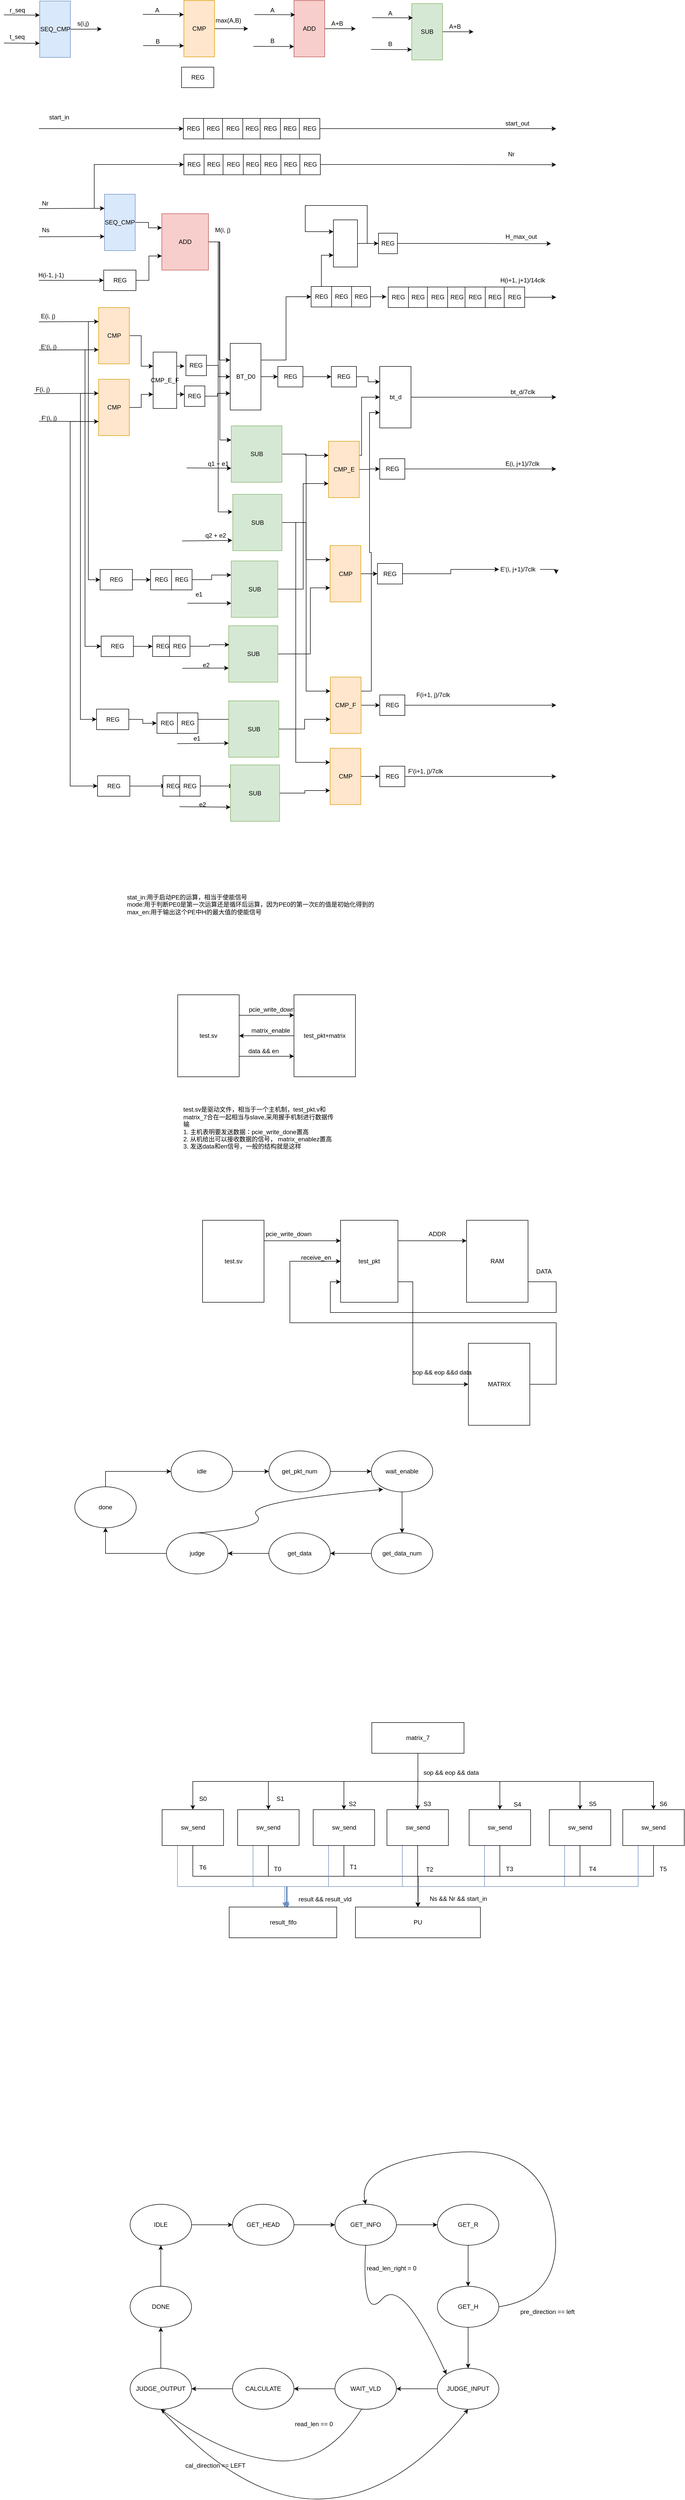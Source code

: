 <mxfile version="11.0.5" type="github"><diagram id="f6wt0uaQSl7KinPUnvBP" name="Page-1"><mxGraphModel dx="2272" dy="2948" grid="1" gridSize="10" guides="1" tooltips="1" connect="1" arrows="1" fold="1" page="1" pageScale="1" pageWidth="850" pageHeight="1100" math="0" shadow="0"><root><mxCell id="0"/><mxCell id="1" parent="0"/><mxCell id="13GFsV9IAtMiXshPnThF-38" style="edgeStyle=orthogonalEdgeStyle;rounded=0;orthogonalLoop=1;jettySize=auto;html=1;exitX=1;exitY=0.5;exitDx=0;exitDy=0;" parent="1" source="13GFsV9IAtMiXshPnThF-1" edge="1"><mxGeometry relative="1" as="geometry"><mxPoint x="-37.5" y="-1784.333" as="targetPoint"/></mxGeometry></mxCell><mxCell id="13GFsV9IAtMiXshPnThF-1" value="SEQ_CMP" style="rounded=0;whiteSpace=wrap;html=1;fillColor=#dae8fc;strokeColor=#6c8ebf;" parent="1" vertex="1"><mxGeometry x="-158.5" y="-1839" width="60" height="110" as="geometry"/></mxCell><mxCell id="13GFsV9IAtMiXshPnThF-22" style="edgeStyle=orthogonalEdgeStyle;rounded=0;orthogonalLoop=1;jettySize=auto;html=1;exitX=1;exitY=0.5;exitDx=0;exitDy=0;" parent="1" source="13GFsV9IAtMiXshPnThF-2" edge="1"><mxGeometry relative="1" as="geometry"><mxPoint x="248.5" y="-1785" as="targetPoint"/></mxGeometry></mxCell><mxCell id="13GFsV9IAtMiXshPnThF-2" value="CMP" style="rounded=0;whiteSpace=wrap;html=1;fillColor=#ffe6cc;strokeColor=#d79b00;" parent="1" vertex="1"><mxGeometry x="123" y="-1840" width="60" height="110" as="geometry"/></mxCell><mxCell id="13GFsV9IAtMiXshPnThF-29" style="edgeStyle=orthogonalEdgeStyle;rounded=0;orthogonalLoop=1;jettySize=auto;html=1;exitX=1;exitY=0.5;exitDx=0;exitDy=0;" parent="1" source="13GFsV9IAtMiXshPnThF-4" edge="1"><mxGeometry relative="1" as="geometry"><mxPoint x="458.5" y="-1785" as="targetPoint"/></mxGeometry></mxCell><mxCell id="13GFsV9IAtMiXshPnThF-4" value="ADD" style="rounded=0;whiteSpace=wrap;html=1;fillColor=#f8cecc;strokeColor=#b85450;" parent="1" vertex="1"><mxGeometry x="338" y="-1840" width="60" height="110" as="geometry"/></mxCell><mxCell id="13GFsV9IAtMiXshPnThF-8" value="t_seq" style="text;html=1;resizable=0;points=[];autosize=1;align=left;verticalAlign=top;spacingTop=-4;" parent="1" vertex="1"><mxGeometry x="-219" y="-1779" width="40" height="20" as="geometry"/></mxCell><mxCell id="13GFsV9IAtMiXshPnThF-10" value="" style="endArrow=classic;html=1;entryX=0;entryY=0.75;entryDx=0;entryDy=0;" parent="1" target="13GFsV9IAtMiXshPnThF-1" edge="1"><mxGeometry width="50" height="50" relative="1" as="geometry"><mxPoint x="-228.5" y="-1757" as="sourcePoint"/><mxPoint x="-248.5" y="-1759" as="targetPoint"/></mxGeometry></mxCell><mxCell id="13GFsV9IAtMiXshPnThF-11" value="" style="endArrow=classic;html=1;entryX=0;entryY=0.25;entryDx=0;entryDy=0;" parent="1" target="13GFsV9IAtMiXshPnThF-1" edge="1"><mxGeometry width="50" height="50" relative="1" as="geometry"><mxPoint x="-228.5" y="-1812" as="sourcePoint"/><mxPoint x="-248.5" y="-1859" as="targetPoint"/></mxGeometry></mxCell><mxCell id="13GFsV9IAtMiXshPnThF-12" value="r_seq" style="text;html=1;resizable=0;points=[];autosize=1;align=left;verticalAlign=top;spacingTop=-4;" parent="1" vertex="1"><mxGeometry x="-219" y="-1831" width="50" height="20" as="geometry"/></mxCell><mxCell id="13GFsV9IAtMiXshPnThF-15" value="s(i,j)" style="text;html=1;resizable=0;points=[];autosize=1;align=left;verticalAlign=top;spacingTop=-4;" parent="1" vertex="1"><mxGeometry x="-87.5" y="-1805" width="40" height="20" as="geometry"/></mxCell><mxCell id="13GFsV9IAtMiXshPnThF-16" value="" style="endArrow=classic;html=1;entryX=0;entryY=0.25;entryDx=0;entryDy=0;" parent="1" target="13GFsV9IAtMiXshPnThF-2" edge="1"><mxGeometry width="50" height="50" relative="1" as="geometry"><mxPoint x="43" y="-1813" as="sourcePoint"/><mxPoint x="63" y="-1840" as="targetPoint"/></mxGeometry></mxCell><mxCell id="13GFsV9IAtMiXshPnThF-17" value="A" style="text;html=1;resizable=0;points=[];autosize=1;align=left;verticalAlign=top;spacingTop=-4;" parent="1" vertex="1"><mxGeometry x="65" y="-1831" width="20" height="20" as="geometry"/></mxCell><mxCell id="13GFsV9IAtMiXshPnThF-19" value="" style="endArrow=classic;html=1;entryX=0;entryY=0.25;entryDx=0;entryDy=0;" parent="1" edge="1"><mxGeometry width="50" height="50" relative="1" as="geometry"><mxPoint x="43.5" y="-1752" as="sourcePoint"/><mxPoint x="123.167" y="-1751.667" as="targetPoint"/></mxGeometry></mxCell><mxCell id="13GFsV9IAtMiXshPnThF-20" value="B" style="text;html=1;resizable=0;points=[];autosize=1;align=left;verticalAlign=top;spacingTop=-4;" parent="1" vertex="1"><mxGeometry x="65.5" y="-1770" width="20" height="20" as="geometry"/></mxCell><mxCell id="13GFsV9IAtMiXshPnThF-23" value="max(A,B)" style="text;html=1;resizable=0;points=[];autosize=1;align=left;verticalAlign=top;spacingTop=-4;" parent="1" vertex="1"><mxGeometry x="183" y="-1811" width="70" height="20" as="geometry"/></mxCell><mxCell id="13GFsV9IAtMiXshPnThF-24" value="" style="endArrow=classic;html=1;entryX=0;entryY=0.25;entryDx=0;entryDy=0;" parent="1" edge="1"><mxGeometry width="50" height="50" relative="1" as="geometry"><mxPoint x="260.5" y="-1812.5" as="sourcePoint"/><mxPoint x="340.167" y="-1812.167" as="targetPoint"/></mxGeometry></mxCell><mxCell id="13GFsV9IAtMiXshPnThF-25" value="A" style="text;html=1;resizable=0;points=[];autosize=1;align=left;verticalAlign=top;spacingTop=-4;" parent="1" vertex="1"><mxGeometry x="290" y="-1831" width="20" height="20" as="geometry"/></mxCell><mxCell id="13GFsV9IAtMiXshPnThF-26" value="" style="endArrow=classic;html=1;entryX=0;entryY=0.25;entryDx=0;entryDy=0;" parent="1" edge="1"><mxGeometry width="50" height="50" relative="1" as="geometry"><mxPoint x="258.5" y="-1750.5" as="sourcePoint"/><mxPoint x="338.167" y="-1750.167" as="targetPoint"/></mxGeometry></mxCell><mxCell id="13GFsV9IAtMiXshPnThF-27" value="B" style="text;html=1;resizable=0;points=[];autosize=1;align=left;verticalAlign=top;spacingTop=-4;" parent="1" vertex="1"><mxGeometry x="290" y="-1771" width="20" height="20" as="geometry"/></mxCell><mxCell id="13GFsV9IAtMiXshPnThF-30" value="A+B" style="text;html=1;resizable=0;points=[];autosize=1;align=left;verticalAlign=top;spacingTop=-4;" parent="1" vertex="1"><mxGeometry x="408.5" y="-1805" width="40" height="20" as="geometry"/></mxCell><mxCell id="13GFsV9IAtMiXshPnThF-41" style="edgeStyle=orthogonalEdgeStyle;rounded=0;orthogonalLoop=1;jettySize=auto;html=1;exitX=1;exitY=0.5;exitDx=0;exitDy=0;" parent="1" source="13GFsV9IAtMiXshPnThF-42" edge="1"><mxGeometry relative="1" as="geometry"><mxPoint x="688.5" y="-1779" as="targetPoint"/></mxGeometry></mxCell><mxCell id="13GFsV9IAtMiXshPnThF-42" value="SUB" style="rounded=0;whiteSpace=wrap;html=1;fillColor=#d5e8d4;strokeColor=#82b366;" parent="1" vertex="1"><mxGeometry x="568" y="-1834" width="60" height="110" as="geometry"/></mxCell><mxCell id="13GFsV9IAtMiXshPnThF-43" value="" style="endArrow=classic;html=1;entryX=0;entryY=0.25;entryDx=0;entryDy=0;" parent="1" edge="1"><mxGeometry width="50" height="50" relative="1" as="geometry"><mxPoint x="490.5" y="-1806.5" as="sourcePoint"/><mxPoint x="570.167" y="-1806.167" as="targetPoint"/></mxGeometry></mxCell><mxCell id="13GFsV9IAtMiXshPnThF-44" value="A" style="text;html=1;resizable=0;points=[];autosize=1;align=left;verticalAlign=top;spacingTop=-4;" parent="1" vertex="1"><mxGeometry x="520" y="-1825" width="20" height="20" as="geometry"/></mxCell><mxCell id="13GFsV9IAtMiXshPnThF-45" value="" style="endArrow=classic;html=1;entryX=0;entryY=0.25;entryDx=0;entryDy=0;" parent="1" edge="1"><mxGeometry width="50" height="50" relative="1" as="geometry"><mxPoint x="488.5" y="-1744.5" as="sourcePoint"/><mxPoint x="568.167" y="-1744.167" as="targetPoint"/></mxGeometry></mxCell><mxCell id="13GFsV9IAtMiXshPnThF-46" value="B" style="text;html=1;resizable=0;points=[];autosize=1;align=left;verticalAlign=top;spacingTop=-4;" parent="1" vertex="1"><mxGeometry x="520" y="-1765" width="20" height="20" as="geometry"/></mxCell><mxCell id="13GFsV9IAtMiXshPnThF-47" value="A+B" style="text;html=1;resizable=0;points=[];autosize=1;align=left;verticalAlign=top;spacingTop=-4;" parent="1" vertex="1"><mxGeometry x="638.5" y="-1799" width="40" height="20" as="geometry"/></mxCell><mxCell id="_WVubDLpLsKy4cnkIQf1-30" style="edgeStyle=orthogonalEdgeStyle;rounded=0;orthogonalLoop=1;jettySize=auto;html=1;exitX=1;exitY=0.5;exitDx=0;exitDy=0;entryX=0;entryY=0.25;entryDx=0;entryDy=0;" parent="1" source="13GFsV9IAtMiXshPnThF-50" target="_WVubDLpLsKy4cnkIQf1-22" edge="1"><mxGeometry relative="1" as="geometry"/></mxCell><mxCell id="_WVubDLpLsKy4cnkIQf1-37" style="edgeStyle=orthogonalEdgeStyle;rounded=0;orthogonalLoop=1;jettySize=auto;html=1;exitX=1;exitY=0.5;exitDx=0;exitDy=0;entryX=0;entryY=0.25;entryDx=0;entryDy=0;" parent="1" source="13GFsV9IAtMiXshPnThF-50" target="13GFsV9IAtMiXshPnThF-84" edge="1"><mxGeometry relative="1" as="geometry"/></mxCell><mxCell id="_WVubDLpLsKy4cnkIQf1-38" style="edgeStyle=orthogonalEdgeStyle;rounded=0;orthogonalLoop=1;jettySize=auto;html=1;exitX=1;exitY=0.5;exitDx=0;exitDy=0;entryX=-0.007;entryY=0.312;entryDx=0;entryDy=0;entryPerimeter=0;" parent="1" source="13GFsV9IAtMiXshPnThF-50" target="13GFsV9IAtMiXshPnThF-88" edge="1"><mxGeometry relative="1" as="geometry"><Array as="points"><mxPoint x="190" y="-1369"/><mxPoint x="190" y="-842"/></Array></mxGeometry></mxCell><mxCell id="13GFsV9IAtMiXshPnThF-50" value="ADD" style="rounded=0;whiteSpace=wrap;html=1;fillColor=#f8cecc;strokeColor=#b85450;" parent="1" vertex="1"><mxGeometry x="80" y="-1424" width="91" height="110" as="geometry"/></mxCell><mxCell id="13GFsV9IAtMiXshPnThF-59" style="edgeStyle=orthogonalEdgeStyle;rounded=0;orthogonalLoop=1;jettySize=auto;html=1;exitX=1;exitY=0.5;exitDx=0;exitDy=0;entryX=0;entryY=0.25;entryDx=0;entryDy=0;" parent="1" source="13GFsV9IAtMiXshPnThF-53" target="13GFsV9IAtMiXshPnThF-50" edge="1"><mxGeometry relative="1" as="geometry"/></mxCell><mxCell id="_WVubDLpLsKy4cnkIQf1-108" style="edgeStyle=orthogonalEdgeStyle;rounded=0;orthogonalLoop=1;jettySize=auto;html=1;exitX=0;exitY=0.25;exitDx=0;exitDy=0;entryX=0;entryY=0.5;entryDx=0;entryDy=0;" parent="1" source="13GFsV9IAtMiXshPnThF-53" target="_WVubDLpLsKy4cnkIQf1-109" edge="1"><mxGeometry relative="1" as="geometry"><mxPoint x="50" y="-1590" as="targetPoint"/></mxGeometry></mxCell><mxCell id="13GFsV9IAtMiXshPnThF-53" value="SEQ_CMP" style="rounded=0;whiteSpace=wrap;html=1;fillColor=#dae8fc;strokeColor=#6c8ebf;" parent="1" vertex="1"><mxGeometry x="-32" y="-1462" width="60" height="110" as="geometry"/></mxCell><mxCell id="13GFsV9IAtMiXshPnThF-54" value="Ns" style="text;html=1;resizable=0;points=[];autosize=1;align=left;verticalAlign=top;spacingTop=-4;" parent="1" vertex="1"><mxGeometry x="-156" y="-1402" width="30" height="20" as="geometry"/></mxCell><mxCell id="13GFsV9IAtMiXshPnThF-55" value="" style="endArrow=classic;html=1;entryX=0;entryY=0.75;entryDx=0;entryDy=0;" parent="1" target="13GFsV9IAtMiXshPnThF-53" edge="1"><mxGeometry width="50" height="50" relative="1" as="geometry"><mxPoint x="-160" y="-1379" as="sourcePoint"/><mxPoint x="-138.5" y="-1382" as="targetPoint"/></mxGeometry></mxCell><mxCell id="13GFsV9IAtMiXshPnThF-56" value="" style="endArrow=classic;html=1;entryX=0;entryY=0.25;entryDx=0;entryDy=0;" parent="1" target="13GFsV9IAtMiXshPnThF-53" edge="1"><mxGeometry width="50" height="50" relative="1" as="geometry"><mxPoint x="-160" y="-1434" as="sourcePoint"/><mxPoint x="-138.5" y="-1482" as="targetPoint"/></mxGeometry></mxCell><mxCell id="13GFsV9IAtMiXshPnThF-57" value="Nr" style="text;html=1;resizable=0;points=[];autosize=1;align=left;verticalAlign=top;spacingTop=-4;" parent="1" vertex="1"><mxGeometry x="-156" y="-1454" width="30" height="20" as="geometry"/></mxCell><mxCell id="13GFsV9IAtMiXshPnThF-60" value="REG" style="rounded=0;whiteSpace=wrap;html=1;" parent="1" vertex="1"><mxGeometry x="118.5" y="-1710" width="63" height="40" as="geometry"/></mxCell><mxCell id="13GFsV9IAtMiXshPnThF-67" style="edgeStyle=orthogonalEdgeStyle;rounded=0;orthogonalLoop=1;jettySize=auto;html=1;exitX=1;exitY=0.5;exitDx=0;exitDy=0;entryX=0;entryY=0.75;entryDx=0;entryDy=0;" parent="1" source="13GFsV9IAtMiXshPnThF-64" target="13GFsV9IAtMiXshPnThF-50" edge="1"><mxGeometry relative="1" as="geometry"/></mxCell><mxCell id="13GFsV9IAtMiXshPnThF-64" value="REG" style="rounded=0;whiteSpace=wrap;html=1;" parent="1" vertex="1"><mxGeometry x="-33.5" y="-1314" width="63" height="40" as="geometry"/></mxCell><mxCell id="13GFsV9IAtMiXshPnThF-65" value="" style="endArrow=classic;html=1;entryX=0;entryY=0.5;entryDx=0;entryDy=0;" parent="1" target="13GFsV9IAtMiXshPnThF-64" edge="1"><mxGeometry width="50" height="50" relative="1" as="geometry"><mxPoint x="-160" y="-1294" as="sourcePoint"/><mxPoint x="-148.5" y="-1304" as="targetPoint"/></mxGeometry></mxCell><mxCell id="13GFsV9IAtMiXshPnThF-66" value="H(i-1, j-1)" style="text;html=1;resizable=0;points=[];autosize=1;align=left;verticalAlign=top;spacingTop=-4;" parent="1" vertex="1"><mxGeometry x="-163.5" y="-1314" width="70" height="20" as="geometry"/></mxCell><mxCell id="_WVubDLpLsKy4cnkIQf1-20" style="edgeStyle=orthogonalEdgeStyle;rounded=0;orthogonalLoop=1;jettySize=auto;html=1;exitX=1;exitY=0.5;exitDx=0;exitDy=0;entryX=0;entryY=0.25;entryDx=0;entryDy=0;" parent="1" source="13GFsV9IAtMiXshPnThF-68" target="_WVubDLpLsKy4cnkIQf1-19" edge="1"><mxGeometry relative="1" as="geometry"/></mxCell><mxCell id="_WVubDLpLsKy4cnkIQf1-98" style="edgeStyle=orthogonalEdgeStyle;rounded=0;orthogonalLoop=1;jettySize=auto;html=1;exitX=0;exitY=0.25;exitDx=0;exitDy=0;entryX=0;entryY=0.5;entryDx=0;entryDy=0;" parent="1" source="13GFsV9IAtMiXshPnThF-68" target="13GFsV9IAtMiXshPnThF-92" edge="1"><mxGeometry relative="1" as="geometry"/></mxCell><mxCell id="_WVubDLpLsKy4cnkIQf1-100" style="edgeStyle=orthogonalEdgeStyle;rounded=0;orthogonalLoop=1;jettySize=auto;html=1;exitX=0;exitY=0.75;exitDx=0;exitDy=0;entryX=0;entryY=0.5;entryDx=0;entryDy=0;" parent="1" source="13GFsV9IAtMiXshPnThF-68" target="13GFsV9IAtMiXshPnThF-107" edge="1"><mxGeometry relative="1" as="geometry"><Array as="points"><mxPoint x="-70" y="-1159"/><mxPoint x="-70" y="-580"/></Array></mxGeometry></mxCell><mxCell id="13GFsV9IAtMiXshPnThF-68" value="CMP" style="rounded=0;whiteSpace=wrap;html=1;fillColor=#ffe6cc;strokeColor=#d79b00;" parent="1" vertex="1"><mxGeometry x="-43.5" y="-1241" width="60" height="110" as="geometry"/></mxCell><mxCell id="13GFsV9IAtMiXshPnThF-70" value="E(i, j)" style="text;html=1;resizable=0;points=[];autosize=1;align=left;verticalAlign=top;spacingTop=-4;" parent="1" vertex="1"><mxGeometry x="-158.5" y="-1234" width="40" height="20" as="geometry"/></mxCell><mxCell id="13GFsV9IAtMiXshPnThF-71" value="" style="endArrow=classic;html=1;entryX=0;entryY=0.75;entryDx=0;entryDy=0;" parent="1" target="13GFsV9IAtMiXshPnThF-68" edge="1"><mxGeometry width="50" height="50" relative="1" as="geometry"><mxPoint x="-160" y="-1158" as="sourcePoint"/><mxPoint x="-140" y="-1161" as="targetPoint"/></mxGeometry></mxCell><mxCell id="13GFsV9IAtMiXshPnThF-72" value="E‘(i, j)" style="text;html=1;resizable=0;points=[];autosize=1;align=left;verticalAlign=top;spacingTop=-4;" parent="1" vertex="1"><mxGeometry x="-158.5" y="-1174" width="50" height="20" as="geometry"/></mxCell><mxCell id="_WVubDLpLsKy4cnkIQf1-21" style="edgeStyle=orthogonalEdgeStyle;rounded=0;orthogonalLoop=1;jettySize=auto;html=1;exitX=1;exitY=0.5;exitDx=0;exitDy=0;entryX=0;entryY=0.75;entryDx=0;entryDy=0;" parent="1" source="13GFsV9IAtMiXshPnThF-73" target="_WVubDLpLsKy4cnkIQf1-19" edge="1"><mxGeometry relative="1" as="geometry"/></mxCell><mxCell id="_WVubDLpLsKy4cnkIQf1-101" style="edgeStyle=orthogonalEdgeStyle;rounded=0;orthogonalLoop=1;jettySize=auto;html=1;exitX=0;exitY=0.25;exitDx=0;exitDy=0;entryX=0;entryY=0.5;entryDx=0;entryDy=0;" parent="1" source="13GFsV9IAtMiXshPnThF-73" target="13GFsV9IAtMiXshPnThF-135" edge="1"><mxGeometry relative="1" as="geometry"><Array as="points"><mxPoint x="-79" y="-1073"/><mxPoint x="-79" y="-438"/></Array></mxGeometry></mxCell><mxCell id="_WVubDLpLsKy4cnkIQf1-103" style="edgeStyle=orthogonalEdgeStyle;rounded=0;orthogonalLoop=1;jettySize=auto;html=1;exitX=0;exitY=0.75;exitDx=0;exitDy=0;entryX=0;entryY=0.5;entryDx=0;entryDy=0;" parent="1" source="13GFsV9IAtMiXshPnThF-73" target="13GFsV9IAtMiXshPnThF-144" edge="1"><mxGeometry relative="1" as="geometry"><Array as="points"><mxPoint x="-99" y="-1019"/><mxPoint x="-99" y="-307"/></Array></mxGeometry></mxCell><mxCell id="13GFsV9IAtMiXshPnThF-73" value="CMP" style="rounded=0;whiteSpace=wrap;html=1;fillColor=#ffe6cc;strokeColor=#d79b00;" parent="1" vertex="1"><mxGeometry x="-43.5" y="-1101" width="60" height="110" as="geometry"/></mxCell><mxCell id="13GFsV9IAtMiXshPnThF-75" value="F(i, j)" style="text;html=1;resizable=0;points=[];autosize=1;align=left;verticalAlign=top;spacingTop=-4;" parent="1" vertex="1"><mxGeometry x="-168.5" y="-1091" width="40" height="20" as="geometry"/></mxCell><mxCell id="13GFsV9IAtMiXshPnThF-76" value="" style="endArrow=classic;html=1;entryX=0;entryY=0.75;entryDx=0;entryDy=0;" parent="1" target="13GFsV9IAtMiXshPnThF-73" edge="1"><mxGeometry width="50" height="50" relative="1" as="geometry"><mxPoint x="-160" y="-1019" as="sourcePoint"/><mxPoint x="-143.5" y="-1021" as="targetPoint"/></mxGeometry></mxCell><mxCell id="13GFsV9IAtMiXshPnThF-77" value="F‘(i, j)" style="text;html=1;resizable=0;points=[];autosize=1;align=left;verticalAlign=top;spacingTop=-4;" parent="1" vertex="1"><mxGeometry x="-157.5" y="-1035" width="50" height="20" as="geometry"/></mxCell><mxCell id="_WVubDLpLsKy4cnkIQf1-66" style="edgeStyle=orthogonalEdgeStyle;rounded=0;orthogonalLoop=1;jettySize=auto;html=1;exitX=1;exitY=0.5;exitDx=0;exitDy=0;entryX=0;entryY=0.25;entryDx=0;entryDy=0;" parent="1" source="13GFsV9IAtMiXshPnThF-84" target="13GFsV9IAtMiXshPnThF-118" edge="1"><mxGeometry relative="1" as="geometry"/></mxCell><mxCell id="_WVubDLpLsKy4cnkIQf1-70" style="edgeStyle=orthogonalEdgeStyle;rounded=0;orthogonalLoop=1;jettySize=auto;html=1;exitX=1;exitY=0.5;exitDx=0;exitDy=0;entryX=0;entryY=0.25;entryDx=0;entryDy=0;" parent="1" source="13GFsV9IAtMiXshPnThF-84" target="13GFsV9IAtMiXshPnThF-154" edge="1"><mxGeometry relative="1" as="geometry"/></mxCell><mxCell id="13GFsV9IAtMiXshPnThF-84" value="SUB" style="rounded=0;whiteSpace=wrap;html=1;fillColor=#d5e8d4;strokeColor=#82b366;" parent="1" vertex="1"><mxGeometry x="215.5" y="-1010" width="99" height="110" as="geometry"/></mxCell><mxCell id="13GFsV9IAtMiXshPnThF-86" value="" style="endArrow=classic;html=1;entryX=0;entryY=0.75;entryDx=0;entryDy=0;" parent="1" target="13GFsV9IAtMiXshPnThF-84" edge="1"><mxGeometry width="50" height="50" relative="1" as="geometry"><mxPoint x="128.5" y="-928" as="sourcePoint"/><mxPoint x="48.5" y="-856" as="targetPoint"/></mxGeometry></mxCell><mxCell id="13GFsV9IAtMiXshPnThF-87" value="q1 + e1" style="text;html=1;resizable=0;points=[];autosize=1;align=left;verticalAlign=top;spacingTop=-4;" parent="1" vertex="1"><mxGeometry x="168" y="-946" width="60" height="20" as="geometry"/></mxCell><mxCell id="13GFsV9IAtMiXshPnThF-158" style="edgeStyle=orthogonalEdgeStyle;rounded=0;orthogonalLoop=1;jettySize=auto;html=1;entryX=0;entryY=0.25;entryDx=0;entryDy=0;" parent="1" source="13GFsV9IAtMiXshPnThF-88" target="13GFsV9IAtMiXshPnThF-155" edge="1"><mxGeometry relative="1" as="geometry"><Array as="points"><mxPoint x="341.5" y="-821.5"/><mxPoint x="341.5" y="-353.5"/></Array></mxGeometry></mxCell><mxCell id="_WVubDLpLsKy4cnkIQf1-71" style="edgeStyle=orthogonalEdgeStyle;rounded=0;orthogonalLoop=1;jettySize=auto;html=1;exitX=1;exitY=0.5;exitDx=0;exitDy=0;entryX=0;entryY=0.25;entryDx=0;entryDy=0;" parent="1" source="13GFsV9IAtMiXshPnThF-88" target="13GFsV9IAtMiXshPnThF-124" edge="1"><mxGeometry relative="1" as="geometry"/></mxCell><mxCell id="13GFsV9IAtMiXshPnThF-88" value="SUB" style="rounded=0;whiteSpace=wrap;html=1;fillColor=#d5e8d4;strokeColor=#82b366;" parent="1" vertex="1"><mxGeometry x="218.5" y="-876.5" width="96" height="110" as="geometry"/></mxCell><mxCell id="13GFsV9IAtMiXshPnThF-90" value="" style="endArrow=classic;html=1;entryX=-0.011;entryY=0.817;entryDx=0;entryDy=0;entryPerimeter=0;" parent="1" target="13GFsV9IAtMiXshPnThF-88" edge="1"><mxGeometry width="50" height="50" relative="1" as="geometry"><mxPoint x="119.5" y="-785.5" as="sourcePoint"/><mxPoint x="221.5" y="-786.5" as="targetPoint"/></mxGeometry></mxCell><mxCell id="13GFsV9IAtMiXshPnThF-91" value="q2 + e2&lt;br&gt;" style="text;html=1;resizable=0;points=[];autosize=1;align=left;verticalAlign=top;spacingTop=-4;" parent="1" vertex="1"><mxGeometry x="163" y="-806.5" width="60" height="20" as="geometry"/></mxCell><mxCell id="_WVubDLpLsKy4cnkIQf1-43" style="edgeStyle=orthogonalEdgeStyle;rounded=0;orthogonalLoop=1;jettySize=auto;html=1;exitX=1;exitY=0.5;exitDx=0;exitDy=0;entryX=0;entryY=0.5;entryDx=0;entryDy=0;" parent="1" source="13GFsV9IAtMiXshPnThF-92" target="13GFsV9IAtMiXshPnThF-197" edge="1"><mxGeometry relative="1" as="geometry"/></mxCell><mxCell id="13GFsV9IAtMiXshPnThF-92" value="REG" style="rounded=0;whiteSpace=wrap;html=1;" parent="1" vertex="1"><mxGeometry x="-40.5" y="-729.833" width="63" height="40" as="geometry"/></mxCell><mxCell id="_WVubDLpLsKy4cnkIQf1-63" style="edgeStyle=orthogonalEdgeStyle;rounded=0;orthogonalLoop=1;jettySize=auto;html=1;exitX=1;exitY=0.5;exitDx=0;exitDy=0;entryX=0;entryY=0.75;entryDx=0;entryDy=0;" parent="1" source="13GFsV9IAtMiXshPnThF-100" target="13GFsV9IAtMiXshPnThF-118" edge="1"><mxGeometry relative="1" as="geometry"/></mxCell><mxCell id="13GFsV9IAtMiXshPnThF-100" value="SUB" style="rounded=0;whiteSpace=wrap;html=1;fillColor=#d5e8d4;strokeColor=#82b366;" parent="1" vertex="1"><mxGeometry x="215.5" y="-746.5" width="91" height="110" as="geometry"/></mxCell><mxCell id="13GFsV9IAtMiXshPnThF-103" value="e1" style="text;html=1;resizable=0;points=[];autosize=1;align=left;verticalAlign=top;spacingTop=-4;" parent="1" vertex="1"><mxGeometry x="144" y="-691.5" width="30" height="20" as="geometry"/></mxCell><mxCell id="_WVubDLpLsKy4cnkIQf1-42" style="edgeStyle=orthogonalEdgeStyle;rounded=0;orthogonalLoop=1;jettySize=auto;html=1;exitX=1;exitY=0.5;exitDx=0;exitDy=0;entryX=0;entryY=0.5;entryDx=0;entryDy=0;" parent="1" source="13GFsV9IAtMiXshPnThF-107" target="13GFsV9IAtMiXshPnThF-200" edge="1"><mxGeometry relative="1" as="geometry"/></mxCell><mxCell id="13GFsV9IAtMiXshPnThF-107" value="REG" style="rounded=0;whiteSpace=wrap;html=1;" parent="1" vertex="1"><mxGeometry x="-38.5" y="-599.833" width="63" height="40" as="geometry"/></mxCell><mxCell id="_WVubDLpLsKy4cnkIQf1-65" style="edgeStyle=orthogonalEdgeStyle;rounded=0;orthogonalLoop=1;jettySize=auto;html=1;exitX=1;exitY=0.5;exitDx=0;exitDy=0;entryX=0;entryY=0.75;entryDx=0;entryDy=0;" parent="1" source="13GFsV9IAtMiXshPnThF-113" target="13GFsV9IAtMiXshPnThF-124" edge="1"><mxGeometry relative="1" as="geometry"><Array as="points"><mxPoint x="370" y="-565"/><mxPoint x="370" y="-694"/></Array></mxGeometry></mxCell><mxCell id="13GFsV9IAtMiXshPnThF-113" value="SUB" style="rounded=0;whiteSpace=wrap;html=1;fillColor=#d5e8d4;strokeColor=#82b366;" parent="1" vertex="1"><mxGeometry x="210.5" y="-620" width="96" height="110" as="geometry"/></mxCell><mxCell id="13GFsV9IAtMiXshPnThF-116" value="e2" style="text;html=1;resizable=0;points=[];autosize=1;align=left;verticalAlign=top;spacingTop=-4;" parent="1" vertex="1"><mxGeometry x="158" y="-553.5" width="30" height="20" as="geometry"/></mxCell><mxCell id="_WVubDLpLsKy4cnkIQf1-74" style="edgeStyle=orthogonalEdgeStyle;rounded=0;orthogonalLoop=1;jettySize=auto;html=1;exitX=1;exitY=0.5;exitDx=0;exitDy=0;entryX=0;entryY=0.5;entryDx=0;entryDy=0;" parent="1" source="13GFsV9IAtMiXshPnThF-118" target="_WVubDLpLsKy4cnkIQf1-62" edge="1"><mxGeometry relative="1" as="geometry"/></mxCell><mxCell id="_WVubDLpLsKy4cnkIQf1-91" style="edgeStyle=orthogonalEdgeStyle;rounded=0;orthogonalLoop=1;jettySize=auto;html=1;exitX=1;exitY=0.25;exitDx=0;exitDy=0;entryX=0;entryY=0.5;entryDx=0;entryDy=0;" parent="1" source="13GFsV9IAtMiXshPnThF-118" target="_WVubDLpLsKy4cnkIQf1-86" edge="1"><mxGeometry relative="1" as="geometry"><Array as="points"><mxPoint x="470" y="-952"/><mxPoint x="470" y="-1066"/></Array></mxGeometry></mxCell><mxCell id="13GFsV9IAtMiXshPnThF-118" value="CMP_E" style="rounded=0;whiteSpace=wrap;html=1;fillColor=#ffe6cc;strokeColor=#d79b00;" parent="1" vertex="1"><mxGeometry x="405.5" y="-980" width="60" height="110" as="geometry"/></mxCell><mxCell id="_WVubDLpLsKy4cnkIQf1-92" style="edgeStyle=orthogonalEdgeStyle;rounded=0;orthogonalLoop=1;jettySize=auto;html=1;exitX=1;exitY=0.5;exitDx=0;exitDy=0;entryX=0;entryY=0.5;entryDx=0;entryDy=0;" parent="1" source="13GFsV9IAtMiXshPnThF-124" target="_WVubDLpLsKy4cnkIQf1-72" edge="1"><mxGeometry relative="1" as="geometry"/></mxCell><mxCell id="13GFsV9IAtMiXshPnThF-124" value="CMP" style="rounded=0;whiteSpace=wrap;html=1;fillColor=#ffe6cc;strokeColor=#d79b00;" parent="1" vertex="1"><mxGeometry x="408.5" y="-776.5" width="60" height="110" as="geometry"/></mxCell><mxCell id="13GFsV9IAtMiXshPnThF-130" value="E(i, j+1)/7clk" style="text;html=1;resizable=0;points=[];autosize=1;align=left;verticalAlign=top;spacingTop=-4;" parent="1" vertex="1"><mxGeometry x="748.5" y="-946" width="80" height="20" as="geometry"/></mxCell><mxCell id="_WVubDLpLsKy4cnkIQf1-160" style="edgeStyle=orthogonalEdgeStyle;rounded=0;orthogonalLoop=1;jettySize=auto;html=1;exitX=1;exitY=0.5;exitDx=0;exitDy=0;" parent="1" source="13GFsV9IAtMiXshPnThF-135" edge="1"><mxGeometry relative="1" as="geometry"><mxPoint x="70.0" y="-430" as="targetPoint"/></mxGeometry></mxCell><mxCell id="13GFsV9IAtMiXshPnThF-135" value="REG" style="rounded=0;whiteSpace=wrap;html=1;" parent="1" vertex="1"><mxGeometry x="-47.5" y="-457.333" width="63" height="40" as="geometry"/></mxCell><mxCell id="13GFsV9IAtMiXshPnThF-136" value="" style="edgeStyle=orthogonalEdgeStyle;rounded=0;orthogonalLoop=1;jettySize=auto;html=1;" parent="1" edge="1"><mxGeometry relative="1" as="geometry"><mxPoint x="147" y="-437.333" as="sourcePoint"/><mxPoint x="220" y="-437.333" as="targetPoint"/></mxGeometry></mxCell><mxCell id="13GFsV9IAtMiXshPnThF-156" style="edgeStyle=orthogonalEdgeStyle;rounded=0;orthogonalLoop=1;jettySize=auto;html=1;exitX=1;exitY=0.5;exitDx=0;exitDy=0;entryX=0;entryY=0.75;entryDx=0;entryDy=0;" parent="1" source="13GFsV9IAtMiXshPnThF-140" target="13GFsV9IAtMiXshPnThF-154" edge="1"><mxGeometry relative="1" as="geometry"/></mxCell><mxCell id="13GFsV9IAtMiXshPnThF-140" value="SUB" style="rounded=0;whiteSpace=wrap;html=1;fillColor=#d5e8d4;strokeColor=#82b366;" parent="1" vertex="1"><mxGeometry x="210.5" y="-473.5" width="98" height="110" as="geometry"/></mxCell><mxCell id="13GFsV9IAtMiXshPnThF-142" value="e1" style="text;html=1;resizable=0;points=[];autosize=1;align=left;verticalAlign=top;spacingTop=-4;" parent="1" vertex="1"><mxGeometry x="140" y="-410" width="30" height="20" as="geometry"/></mxCell><mxCell id="13GFsV9IAtMiXshPnThF-143" value="" style="edgeStyle=orthogonalEdgeStyle;rounded=0;orthogonalLoop=1;jettySize=auto;html=1;" parent="1" source="13GFsV9IAtMiXshPnThF-144" edge="1"><mxGeometry relative="1" as="geometry"><mxPoint x="87" y="-307.333" as="targetPoint"/></mxGeometry></mxCell><mxCell id="13GFsV9IAtMiXshPnThF-144" value="REG" style="rounded=0;whiteSpace=wrap;html=1;" parent="1" vertex="1"><mxGeometry x="-45.5" y="-327.333" width="63" height="40" as="geometry"/></mxCell><mxCell id="13GFsV9IAtMiXshPnThF-145" value="" style="edgeStyle=orthogonalEdgeStyle;rounded=0;orthogonalLoop=1;jettySize=auto;html=1;" parent="1" edge="1"><mxGeometry relative="1" as="geometry"><mxPoint x="150" y="-307.333" as="sourcePoint"/><mxPoint x="219.5" y="-307.333" as="targetPoint"/></mxGeometry></mxCell><mxCell id="13GFsV9IAtMiXshPnThF-159" style="edgeStyle=orthogonalEdgeStyle;rounded=0;orthogonalLoop=1;jettySize=auto;html=1;exitX=1;exitY=0.5;exitDx=0;exitDy=0;entryX=0;entryY=0.75;entryDx=0;entryDy=0;" parent="1" source="13GFsV9IAtMiXshPnThF-149" target="13GFsV9IAtMiXshPnThF-155" edge="1"><mxGeometry relative="1" as="geometry"/></mxCell><mxCell id="13GFsV9IAtMiXshPnThF-149" value="SUB" style="rounded=0;whiteSpace=wrap;html=1;fillColor=#d5e8d4;strokeColor=#82b366;" parent="1" vertex="1"><mxGeometry x="214" y="-348.5" width="96" height="110" as="geometry"/></mxCell><mxCell id="13GFsV9IAtMiXshPnThF-150" value="" style="endArrow=classic;html=1;entryX=0;entryY=0.75;entryDx=0;entryDy=0;" parent="1" target="13GFsV9IAtMiXshPnThF-149" edge="1"><mxGeometry width="50" height="50" relative="1" as="geometry"><mxPoint x="114.5" y="-267" as="sourcePoint"/><mxPoint x="74.5" y="-244" as="targetPoint"/></mxGeometry></mxCell><mxCell id="13GFsV9IAtMiXshPnThF-151" value="e2" style="text;html=1;resizable=0;points=[];autosize=1;align=left;verticalAlign=top;spacingTop=-4;" parent="1" vertex="1"><mxGeometry x="151" y="-281" width="30" height="20" as="geometry"/></mxCell><mxCell id="_WVubDLpLsKy4cnkIQf1-81" style="edgeStyle=orthogonalEdgeStyle;rounded=0;orthogonalLoop=1;jettySize=auto;html=1;exitX=1;exitY=0.5;exitDx=0;exitDy=0;entryX=0;entryY=0.5;entryDx=0;entryDy=0;" parent="1" source="13GFsV9IAtMiXshPnThF-154" target="_WVubDLpLsKy4cnkIQf1-75" edge="1"><mxGeometry relative="1" as="geometry"/></mxCell><mxCell id="_WVubDLpLsKy4cnkIQf1-90" style="edgeStyle=orthogonalEdgeStyle;rounded=0;orthogonalLoop=1;jettySize=auto;html=1;exitX=1;exitY=0.25;exitDx=0;exitDy=0;entryX=0;entryY=0.75;entryDx=0;entryDy=0;" parent="1" source="13GFsV9IAtMiXshPnThF-154" target="_WVubDLpLsKy4cnkIQf1-86" edge="1"><mxGeometry relative="1" as="geometry"/></mxCell><mxCell id="13GFsV9IAtMiXshPnThF-154" value="CMP_F" style="rounded=0;whiteSpace=wrap;html=1;fillColor=#ffe6cc;strokeColor=#d79b00;" parent="1" vertex="1"><mxGeometry x="409" y="-520" width="60" height="110" as="geometry"/></mxCell><mxCell id="_WVubDLpLsKy4cnkIQf1-78" style="edgeStyle=orthogonalEdgeStyle;rounded=0;orthogonalLoop=1;jettySize=auto;html=1;exitX=1;exitY=0.5;exitDx=0;exitDy=0;" parent="1" source="13GFsV9IAtMiXshPnThF-155" target="_WVubDLpLsKy4cnkIQf1-76" edge="1"><mxGeometry relative="1" as="geometry"/></mxCell><mxCell id="13GFsV9IAtMiXshPnThF-155" value="CMP" style="rounded=0;whiteSpace=wrap;html=1;fillColor=#ffe6cc;strokeColor=#d79b00;" parent="1" vertex="1"><mxGeometry x="408.5" y="-381" width="60" height="110" as="geometry"/></mxCell><mxCell id="13GFsV9IAtMiXshPnThF-162" value="F(i+1, j)/7clk" style="text;html=1;resizable=0;points=[];autosize=1;align=left;verticalAlign=top;spacingTop=-4;" parent="1" vertex="1"><mxGeometry x="574.5" y="-495" width="80" height="20" as="geometry"/></mxCell><mxCell id="13GFsV9IAtMiXshPnThF-165" value="REG" style="rounded=0;whiteSpace=wrap;html=1;" parent="1" vertex="1"><mxGeometry x="522" y="-1281" width="40" height="40" as="geometry"/></mxCell><mxCell id="13GFsV9IAtMiXshPnThF-166" value="REG" style="rounded=0;whiteSpace=wrap;html=1;" parent="1" vertex="1"><mxGeometry x="561.5" y="-1281" width="37" height="40" as="geometry"/></mxCell><mxCell id="13GFsV9IAtMiXshPnThF-167" value="REG" style="rounded=0;whiteSpace=wrap;html=1;" parent="1" vertex="1"><mxGeometry x="598.5" y="-1281" width="40" height="40" as="geometry"/></mxCell><mxCell id="13GFsV9IAtMiXshPnThF-168" value="REG" style="rounded=0;whiteSpace=wrap;html=1;" parent="1" vertex="1"><mxGeometry x="638" y="-1281" width="37" height="40" as="geometry"/></mxCell><mxCell id="13GFsV9IAtMiXshPnThF-169" value="REG" style="rounded=0;whiteSpace=wrap;html=1;" parent="1" vertex="1"><mxGeometry x="672" y="-1281" width="40" height="40" as="geometry"/></mxCell><mxCell id="13GFsV9IAtMiXshPnThF-170" value="REG" style="rounded=0;whiteSpace=wrap;html=1;" parent="1" vertex="1"><mxGeometry x="711.5" y="-1281" width="37" height="40" as="geometry"/></mxCell><mxCell id="_WVubDLpLsKy4cnkIQf1-95" style="edgeStyle=orthogonalEdgeStyle;rounded=0;orthogonalLoop=1;jettySize=auto;html=1;exitX=1;exitY=0.5;exitDx=0;exitDy=0;" parent="1" source="13GFsV9IAtMiXshPnThF-171" edge="1"><mxGeometry relative="1" as="geometry"><mxPoint x="850" y="-1261" as="targetPoint"/></mxGeometry></mxCell><mxCell id="13GFsV9IAtMiXshPnThF-171" value="REG" style="rounded=0;whiteSpace=wrap;html=1;" parent="1" vertex="1"><mxGeometry x="748.5" y="-1281" width="40" height="40" as="geometry"/></mxCell><mxCell id="13GFsV9IAtMiXshPnThF-175" value="H(i+1, j+1)/14clk" style="text;html=1;resizable=0;points=[];autosize=1;align=left;verticalAlign=top;spacingTop=-4;" parent="1" vertex="1"><mxGeometry x="738.5" y="-1304" width="100" height="20" as="geometry"/></mxCell><mxCell id="13GFsV9IAtMiXshPnThF-191" value="F'(i+1, j)/7clk" style="text;html=1;resizable=0;points=[];autosize=1;align=left;verticalAlign=top;spacingTop=-4;" parent="1" vertex="1"><mxGeometry x="558.5" y="-346" width="80" height="20" as="geometry"/></mxCell><mxCell id="13GFsV9IAtMiXshPnThF-197" value="REG" style="rounded=0;whiteSpace=wrap;html=1;" parent="1" vertex="1"><mxGeometry x="58" y="-730" width="43" height="40" as="geometry"/></mxCell><mxCell id="_WVubDLpLsKy4cnkIQf1-44" style="edgeStyle=orthogonalEdgeStyle;rounded=0;orthogonalLoop=1;jettySize=auto;html=1;exitX=1;exitY=0.5;exitDx=0;exitDy=0;entryX=0;entryY=0.25;entryDx=0;entryDy=0;" parent="1" source="13GFsV9IAtMiXshPnThF-198" target="13GFsV9IAtMiXshPnThF-100" edge="1"><mxGeometry relative="1" as="geometry"/></mxCell><mxCell id="13GFsV9IAtMiXshPnThF-198" value="REG" style="rounded=0;whiteSpace=wrap;html=1;" parent="1" vertex="1"><mxGeometry x="99" y="-730" width="40" height="40" as="geometry"/></mxCell><mxCell id="13GFsV9IAtMiXshPnThF-200" value="REG" style="rounded=0;whiteSpace=wrap;html=1;" parent="1" vertex="1"><mxGeometry x="62" y="-600" width="40" height="40" as="geometry"/></mxCell><mxCell id="_WVubDLpLsKy4cnkIQf1-46" style="edgeStyle=orthogonalEdgeStyle;rounded=0;orthogonalLoop=1;jettySize=auto;html=1;exitX=1;exitY=0.5;exitDx=0;exitDy=0;entryX=0.012;entryY=0.336;entryDx=0;entryDy=0;entryPerimeter=0;" parent="1" source="13GFsV9IAtMiXshPnThF-201" target="13GFsV9IAtMiXshPnThF-113" edge="1"><mxGeometry relative="1" as="geometry"/></mxCell><mxCell id="13GFsV9IAtMiXshPnThF-201" value="REG" style="rounded=0;whiteSpace=wrap;html=1;" parent="1" vertex="1"><mxGeometry x="95" y="-600" width="40" height="40" as="geometry"/></mxCell><mxCell id="13GFsV9IAtMiXshPnThF-202" value="REG" style="rounded=0;whiteSpace=wrap;html=1;" parent="1" vertex="1"><mxGeometry x="70.5" y="-450" width="40" height="40" as="geometry"/></mxCell><mxCell id="13GFsV9IAtMiXshPnThF-203" value="REG" style="rounded=0;whiteSpace=wrap;html=1;" parent="1" vertex="1"><mxGeometry x="110.5" y="-450" width="40" height="40" as="geometry"/></mxCell><mxCell id="13GFsV9IAtMiXshPnThF-204" value="REG" style="rounded=0;whiteSpace=wrap;html=1;" parent="1" vertex="1"><mxGeometry x="82" y="-327.5" width="40" height="40" as="geometry"/></mxCell><mxCell id="13GFsV9IAtMiXshPnThF-205" value="REG" style="rounded=0;whiteSpace=wrap;html=1;" parent="1" vertex="1"><mxGeometry x="115" y="-327.5" width="40" height="40" as="geometry"/></mxCell><mxCell id="13GFsV9IAtMiXshPnThF-210" value="REG" style="rounded=0;whiteSpace=wrap;html=1;" parent="1" vertex="1"><mxGeometry x="411" y="-1282" width="40" height="40" as="geometry"/></mxCell><mxCell id="13GFsV9IAtMiXshPnThF-214" style="edgeStyle=orthogonalEdgeStyle;rounded=0;orthogonalLoop=1;jettySize=auto;html=1;exitX=1;exitY=0.5;exitDx=0;exitDy=0;" parent="1" source="13GFsV9IAtMiXshPnThF-211" edge="1"><mxGeometry relative="1" as="geometry"><mxPoint x="518.5" y="-1262" as="targetPoint"/></mxGeometry></mxCell><mxCell id="13GFsV9IAtMiXshPnThF-211" value="REG" style="rounded=0;whiteSpace=wrap;html=1;" parent="1" vertex="1"><mxGeometry x="450.5" y="-1282" width="37" height="40" as="geometry"/></mxCell><mxCell id="_WVubDLpLsKy4cnkIQf1-1" value="M(i, j)" style="text;html=1;resizable=0;points=[];autosize=1;align=left;verticalAlign=top;spacingTop=-4;" parent="1" vertex="1"><mxGeometry x="181.5" y="-1402" width="50" height="20" as="geometry"/></mxCell><mxCell id="_WVubDLpLsKy4cnkIQf1-17" style="edgeStyle=orthogonalEdgeStyle;rounded=0;orthogonalLoop=1;jettySize=auto;html=1;exitX=1;exitY=0.75;exitDx=0;exitDy=0;entryX=0;entryY=0.5;entryDx=0;entryDy=0;" parent="1" edge="1"><mxGeometry relative="1" as="geometry"><mxPoint x="260" y="-1449.667" as="sourcePoint"/></mxGeometry></mxCell><mxCell id="_WVubDLpLsKy4cnkIQf1-18" style="edgeStyle=orthogonalEdgeStyle;rounded=0;orthogonalLoop=1;jettySize=auto;html=1;exitX=1;exitY=0.5;exitDx=0;exitDy=0;entryX=0;entryY=0.75;entryDx=0;entryDy=0;" parent="1" edge="1"><mxGeometry relative="1" as="geometry"><mxPoint x="344.167" y="-1429.667" as="targetPoint"/></mxGeometry></mxCell><mxCell id="_WVubDLpLsKy4cnkIQf1-28" style="edgeStyle=orthogonalEdgeStyle;rounded=0;orthogonalLoop=1;jettySize=auto;html=1;exitX=1;exitY=0.75;exitDx=0;exitDy=0;" parent="1" source="_WVubDLpLsKy4cnkIQf1-19" edge="1"><mxGeometry relative="1" as="geometry"><mxPoint x="124" y="-1071.167" as="targetPoint"/></mxGeometry></mxCell><mxCell id="_WVubDLpLsKy4cnkIQf1-29" style="edgeStyle=orthogonalEdgeStyle;rounded=0;orthogonalLoop=1;jettySize=auto;html=1;exitX=1;exitY=0.25;exitDx=0;exitDy=0;" parent="1" source="_WVubDLpLsKy4cnkIQf1-19" edge="1"><mxGeometry relative="1" as="geometry"><mxPoint x="124" y="-1126.167" as="targetPoint"/></mxGeometry></mxCell><mxCell id="_WVubDLpLsKy4cnkIQf1-19" value="CMP_E_F" style="rounded=0;whiteSpace=wrap;html=1;" parent="1" vertex="1"><mxGeometry x="63" y="-1154" width="46" height="110" as="geometry"/></mxCell><mxCell id="_WVubDLpLsKy4cnkIQf1-35" style="edgeStyle=orthogonalEdgeStyle;rounded=0;orthogonalLoop=1;jettySize=auto;html=1;exitX=1;exitY=0.25;exitDx=0;exitDy=0;entryX=0;entryY=0.5;entryDx=0;entryDy=0;" parent="1" source="_WVubDLpLsKy4cnkIQf1-22" target="_WVubDLpLsKy4cnkIQf1-34" edge="1"><mxGeometry relative="1" as="geometry"/></mxCell><mxCell id="_WVubDLpLsKy4cnkIQf1-53" style="edgeStyle=orthogonalEdgeStyle;rounded=0;orthogonalLoop=1;jettySize=auto;html=1;exitX=1;exitY=0.5;exitDx=0;exitDy=0;entryX=0;entryY=0.5;entryDx=0;entryDy=0;" parent="1" source="_WVubDLpLsKy4cnkIQf1-22" target="_WVubDLpLsKy4cnkIQf1-50" edge="1"><mxGeometry relative="1" as="geometry"/></mxCell><mxCell id="_WVubDLpLsKy4cnkIQf1-22" value="BT_D0" style="rounded=0;whiteSpace=wrap;html=1;" parent="1" vertex="1"><mxGeometry x="213.5" y="-1171" width="60" height="130" as="geometry"/></mxCell><mxCell id="_WVubDLpLsKy4cnkIQf1-32" style="edgeStyle=orthogonalEdgeStyle;rounded=0;orthogonalLoop=1;jettySize=auto;html=1;entryX=0;entryY=0.75;entryDx=0;entryDy=0;" parent="1" source="_WVubDLpLsKy4cnkIQf1-25" target="_WVubDLpLsKy4cnkIQf1-22" edge="1"><mxGeometry relative="1" as="geometry"/></mxCell><mxCell id="_WVubDLpLsKy4cnkIQf1-25" value="REG" style="rounded=0;whiteSpace=wrap;html=1;" parent="1" vertex="1"><mxGeometry x="124" y="-1088" width="40" height="40" as="geometry"/></mxCell><mxCell id="_WVubDLpLsKy4cnkIQf1-31" style="edgeStyle=orthogonalEdgeStyle;rounded=0;orthogonalLoop=1;jettySize=auto;html=1;exitX=1;exitY=0.5;exitDx=0;exitDy=0;entryX=0;entryY=0.5;entryDx=0;entryDy=0;" parent="1" source="_WVubDLpLsKy4cnkIQf1-26" target="_WVubDLpLsKy4cnkIQf1-22" edge="1"><mxGeometry relative="1" as="geometry"/></mxCell><mxCell id="_WVubDLpLsKy4cnkIQf1-26" value="REG" style="rounded=0;whiteSpace=wrap;html=1;" parent="1" vertex="1"><mxGeometry x="127" y="-1148" width="40" height="40" as="geometry"/></mxCell><mxCell id="_WVubDLpLsKy4cnkIQf1-134" style="edgeStyle=orthogonalEdgeStyle;rounded=0;orthogonalLoop=1;jettySize=auto;html=1;exitX=0.5;exitY=0;exitDx=0;exitDy=0;entryX=0;entryY=0.75;entryDx=0;entryDy=0;" parent="1" source="_WVubDLpLsKy4cnkIQf1-34" target="_WVubDLpLsKy4cnkIQf1-132" edge="1"><mxGeometry relative="1" as="geometry"/></mxCell><mxCell id="_WVubDLpLsKy4cnkIQf1-34" value="REG" style="rounded=0;whiteSpace=wrap;html=1;" parent="1" vertex="1"><mxGeometry x="371.5" y="-1282" width="40" height="40" as="geometry"/></mxCell><mxCell id="_WVubDLpLsKy4cnkIQf1-45" value="" style="endArrow=classic;html=1;entryX=0;entryY=0.75;entryDx=0;entryDy=0;" parent="1" target="13GFsV9IAtMiXshPnThF-100" edge="1"><mxGeometry width="50" height="50" relative="1" as="geometry"><mxPoint x="130" y="-664" as="sourcePoint"/><mxPoint x="180" y="-670" as="targetPoint"/></mxGeometry></mxCell><mxCell id="_WVubDLpLsKy4cnkIQf1-56" style="edgeStyle=orthogonalEdgeStyle;rounded=0;orthogonalLoop=1;jettySize=auto;html=1;exitX=1;exitY=0.5;exitDx=0;exitDy=0;entryX=0;entryY=0.5;entryDx=0;entryDy=0;" parent="1" source="_WVubDLpLsKy4cnkIQf1-50" target="_WVubDLpLsKy4cnkIQf1-55" edge="1"><mxGeometry relative="1" as="geometry"/></mxCell><mxCell id="_WVubDLpLsKy4cnkIQf1-50" value="REG" style="rounded=0;whiteSpace=wrap;html=1;" parent="1" vertex="1"><mxGeometry x="306.5" y="-1126" width="49" height="40" as="geometry"/></mxCell><mxCell id="_WVubDLpLsKy4cnkIQf1-88" style="edgeStyle=orthogonalEdgeStyle;rounded=0;orthogonalLoop=1;jettySize=auto;html=1;exitX=1;exitY=0.5;exitDx=0;exitDy=0;entryX=0;entryY=0.25;entryDx=0;entryDy=0;" parent="1" source="_WVubDLpLsKy4cnkIQf1-55" target="_WVubDLpLsKy4cnkIQf1-86" edge="1"><mxGeometry relative="1" as="geometry"/></mxCell><mxCell id="_WVubDLpLsKy4cnkIQf1-55" value="REG" style="rounded=0;whiteSpace=wrap;html=1;" parent="1" vertex="1"><mxGeometry x="411" y="-1126" width="49" height="40" as="geometry"/></mxCell><mxCell id="_WVubDLpLsKy4cnkIQf1-104" style="edgeStyle=orthogonalEdgeStyle;rounded=0;orthogonalLoop=1;jettySize=auto;html=1;exitX=1;exitY=0.5;exitDx=0;exitDy=0;" parent="1" source="_WVubDLpLsKy4cnkIQf1-62" edge="1"><mxGeometry relative="1" as="geometry"><mxPoint x="850" y="-926" as="targetPoint"/></mxGeometry></mxCell><mxCell id="_WVubDLpLsKy4cnkIQf1-62" value="REG" style="rounded=0;whiteSpace=wrap;html=1;" parent="1" vertex="1"><mxGeometry x="505.5" y="-946" width="49" height="40" as="geometry"/></mxCell><mxCell id="_WVubDLpLsKy4cnkIQf1-68" value="" style="endArrow=classic;html=1;entryX=0;entryY=0.75;entryDx=0;entryDy=0;" parent="1" target="13GFsV9IAtMiXshPnThF-113" edge="1"><mxGeometry width="50" height="50" relative="1" as="geometry"><mxPoint x="120" y="-537" as="sourcePoint"/><mxPoint x="110" y="-530" as="targetPoint"/></mxGeometry></mxCell><mxCell id="_WVubDLpLsKy4cnkIQf1-69" value="" style="endArrow=classic;html=1;entryX=0;entryY=0.75;entryDx=0;entryDy=0;" parent="1" target="13GFsV9IAtMiXshPnThF-140" edge="1"><mxGeometry width="50" height="50" relative="1" as="geometry"><mxPoint x="110" y="-390" as="sourcePoint"/><mxPoint x="30" y="-390" as="targetPoint"/></mxGeometry></mxCell><mxCell id="_WVubDLpLsKy4cnkIQf1-105" style="edgeStyle=orthogonalEdgeStyle;rounded=0;orthogonalLoop=1;jettySize=auto;html=1;exitX=1;exitY=0.5;exitDx=0;exitDy=0;" parent="1" source="13GFsV9IAtMiXshPnThF-131" edge="1"><mxGeometry relative="1" as="geometry"><mxPoint x="850" y="-721" as="targetPoint"/></mxGeometry></mxCell><mxCell id="_WVubDLpLsKy4cnkIQf1-72" value="REG" style="rounded=0;whiteSpace=wrap;html=1;" parent="1" vertex="1"><mxGeometry x="501" y="-741.5" width="49" height="40" as="geometry"/></mxCell><mxCell id="_WVubDLpLsKy4cnkIQf1-106" style="edgeStyle=orthogonalEdgeStyle;rounded=0;orthogonalLoop=1;jettySize=auto;html=1;exitX=1;exitY=0.5;exitDx=0;exitDy=0;" parent="1" source="_WVubDLpLsKy4cnkIQf1-75" edge="1"><mxGeometry relative="1" as="geometry"><mxPoint x="850" y="-465" as="targetPoint"/></mxGeometry></mxCell><mxCell id="_WVubDLpLsKy4cnkIQf1-75" value="REG" style="rounded=0;whiteSpace=wrap;html=1;" parent="1" vertex="1"><mxGeometry x="505.5" y="-485" width="49" height="40" as="geometry"/></mxCell><mxCell id="_WVubDLpLsKy4cnkIQf1-82" style="edgeStyle=orthogonalEdgeStyle;rounded=0;orthogonalLoop=1;jettySize=auto;html=1;exitX=1;exitY=0.5;exitDx=0;exitDy=0;" parent="1" source="_WVubDLpLsKy4cnkIQf1-76" edge="1"><mxGeometry relative="1" as="geometry"><mxPoint x="850" y="-326" as="targetPoint"/></mxGeometry></mxCell><mxCell id="_WVubDLpLsKy4cnkIQf1-76" value="REG" style="rounded=0;whiteSpace=wrap;html=1;" parent="1" vertex="1"><mxGeometry x="505.5" y="-346" width="49" height="40" as="geometry"/></mxCell><mxCell id="_WVubDLpLsKy4cnkIQf1-93" style="edgeStyle=orthogonalEdgeStyle;rounded=0;orthogonalLoop=1;jettySize=auto;html=1;exitX=1;exitY=0.5;exitDx=0;exitDy=0;" parent="1" source="_WVubDLpLsKy4cnkIQf1-86" edge="1"><mxGeometry relative="1" as="geometry"><mxPoint x="850" y="-1066" as="targetPoint"/></mxGeometry></mxCell><mxCell id="_WVubDLpLsKy4cnkIQf1-86" value="bt_d" style="rounded=0;whiteSpace=wrap;html=1;" parent="1" vertex="1"><mxGeometry x="505.5" y="-1126" width="61" height="120" as="geometry"/></mxCell><mxCell id="_WVubDLpLsKy4cnkIQf1-94" value="bt_d/7clk" style="text;html=1;resizable=0;points=[];autosize=1;align=left;verticalAlign=top;spacingTop=-4;" parent="1" vertex="1"><mxGeometry x="758.5" y="-1086" width="60" height="20" as="geometry"/></mxCell><mxCell id="_WVubDLpLsKy4cnkIQf1-99" value="" style="endArrow=classic;html=1;entryX=0;entryY=0.25;entryDx=0;entryDy=0;" parent="1" target="13GFsV9IAtMiXshPnThF-68" edge="1"><mxGeometry width="50" height="50" relative="1" as="geometry"><mxPoint x="-160" y="-1213" as="sourcePoint"/><mxPoint x="-250" y="-1220" as="targetPoint"/></mxGeometry></mxCell><mxCell id="_WVubDLpLsKy4cnkIQf1-102" value="" style="endArrow=classic;html=1;entryX=0;entryY=0.25;entryDx=0;entryDy=0;" parent="1" target="13GFsV9IAtMiXshPnThF-73" edge="1"><mxGeometry width="50" height="50" relative="1" as="geometry"><mxPoint x="-170" y="-1073" as="sourcePoint"/><mxPoint x="-210" y="-1050" as="targetPoint"/></mxGeometry></mxCell><mxCell id="13GFsV9IAtMiXshPnThF-131" value="E'(i, j+1)/7clk" style="text;html=1;resizable=0;points=[];autosize=1;align=left;verticalAlign=top;spacingTop=-4;" parent="1" vertex="1"><mxGeometry x="738.5" y="-740" width="80" height="20" as="geometry"/></mxCell><mxCell id="_WVubDLpLsKy4cnkIQf1-107" style="edgeStyle=orthogonalEdgeStyle;rounded=0;orthogonalLoop=1;jettySize=auto;html=1;exitX=1;exitY=0.5;exitDx=0;exitDy=0;" parent="1" source="_WVubDLpLsKy4cnkIQf1-72" target="13GFsV9IAtMiXshPnThF-131" edge="1"><mxGeometry relative="1" as="geometry"><mxPoint x="850" y="-721" as="targetPoint"/><mxPoint x="550" y="-721" as="sourcePoint"/></mxGeometry></mxCell><mxCell id="_WVubDLpLsKy4cnkIQf1-109" value="REG" style="rounded=0;whiteSpace=wrap;html=1;" parent="1" vertex="1"><mxGeometry x="123" y="-1540" width="40" height="40" as="geometry"/></mxCell><mxCell id="_WVubDLpLsKy4cnkIQf1-110" value="REG" style="rounded=0;whiteSpace=wrap;html=1;" parent="1" vertex="1"><mxGeometry x="162.5" y="-1540" width="37" height="40" as="geometry"/></mxCell><mxCell id="_WVubDLpLsKy4cnkIQf1-111" value="REG" style="rounded=0;whiteSpace=wrap;html=1;" parent="1" vertex="1"><mxGeometry x="199.5" y="-1540" width="40" height="40" as="geometry"/></mxCell><mxCell id="_WVubDLpLsKy4cnkIQf1-112" value="REG" style="rounded=0;whiteSpace=wrap;html=1;" parent="1" vertex="1"><mxGeometry x="239" y="-1540" width="37" height="40" as="geometry"/></mxCell><mxCell id="_WVubDLpLsKy4cnkIQf1-113" value="REG" style="rounded=0;whiteSpace=wrap;html=1;" parent="1" vertex="1"><mxGeometry x="273" y="-1540" width="40" height="40" as="geometry"/></mxCell><mxCell id="_WVubDLpLsKy4cnkIQf1-114" value="REG" style="rounded=0;whiteSpace=wrap;html=1;" parent="1" vertex="1"><mxGeometry x="312.5" y="-1540" width="37" height="40" as="geometry"/></mxCell><mxCell id="_WVubDLpLsKy4cnkIQf1-116" style="edgeStyle=orthogonalEdgeStyle;rounded=0;orthogonalLoop=1;jettySize=auto;html=1;exitX=1;exitY=0.5;exitDx=0;exitDy=0;" parent="1" source="_WVubDLpLsKy4cnkIQf1-115" edge="1"><mxGeometry relative="1" as="geometry"><mxPoint x="850" y="-1519.667" as="targetPoint"/><Array as="points"><mxPoint x="620" y="-1519"/></Array></mxGeometry></mxCell><mxCell id="_WVubDLpLsKy4cnkIQf1-115" value="REG" style="rounded=0;whiteSpace=wrap;html=1;" parent="1" vertex="1"><mxGeometry x="349.5" y="-1540" width="40" height="40" as="geometry"/></mxCell><mxCell id="_WVubDLpLsKy4cnkIQf1-117" value="Nr" style="text;html=1;resizable=0;points=[];autosize=1;align=left;verticalAlign=top;spacingTop=-4;" parent="1" vertex="1"><mxGeometry x="753.5" y="-1550" width="30" height="20" as="geometry"/></mxCell><mxCell id="_WVubDLpLsKy4cnkIQf1-118" value="REG" style="rounded=0;whiteSpace=wrap;html=1;" parent="1" vertex="1"><mxGeometry x="122" y="-1610" width="40" height="40" as="geometry"/></mxCell><mxCell id="_WVubDLpLsKy4cnkIQf1-119" value="REG" style="rounded=0;whiteSpace=wrap;html=1;" parent="1" vertex="1"><mxGeometry x="161.5" y="-1610" width="37" height="40" as="geometry"/></mxCell><mxCell id="_WVubDLpLsKy4cnkIQf1-120" value="REG" style="rounded=0;whiteSpace=wrap;html=1;" parent="1" vertex="1"><mxGeometry x="198.5" y="-1610" width="40" height="40" as="geometry"/></mxCell><mxCell id="_WVubDLpLsKy4cnkIQf1-121" value="REG" style="rounded=0;whiteSpace=wrap;html=1;" parent="1" vertex="1"><mxGeometry x="238" y="-1610" width="37" height="40" as="geometry"/></mxCell><mxCell id="_WVubDLpLsKy4cnkIQf1-122" value="REG" style="rounded=0;whiteSpace=wrap;html=1;" parent="1" vertex="1"><mxGeometry x="272" y="-1610" width="40" height="40" as="geometry"/></mxCell><mxCell id="_WVubDLpLsKy4cnkIQf1-123" value="REG" style="rounded=0;whiteSpace=wrap;html=1;" parent="1" vertex="1"><mxGeometry x="311.5" y="-1610" width="37" height="40" as="geometry"/></mxCell><mxCell id="_WVubDLpLsKy4cnkIQf1-127" style="edgeStyle=orthogonalEdgeStyle;rounded=0;orthogonalLoop=1;jettySize=auto;html=1;exitX=1;exitY=0.5;exitDx=0;exitDy=0;" parent="1" source="_WVubDLpLsKy4cnkIQf1-124" edge="1"><mxGeometry relative="1" as="geometry"><mxPoint x="850" y="-1590" as="targetPoint"/></mxGeometry></mxCell><mxCell id="_WVubDLpLsKy4cnkIQf1-124" value="REG" style="rounded=0;whiteSpace=wrap;html=1;" parent="1" vertex="1"><mxGeometry x="348.5" y="-1610" width="40" height="40" as="geometry"/></mxCell><mxCell id="_WVubDLpLsKy4cnkIQf1-125" value="" style="endArrow=classic;html=1;entryX=0;entryY=0.5;entryDx=0;entryDy=0;" parent="1" target="_WVubDLpLsKy4cnkIQf1-118" edge="1"><mxGeometry width="50" height="50" relative="1" as="geometry"><mxPoint x="-160" y="-1590" as="sourcePoint"/><mxPoint x="-180" y="-1620" as="targetPoint"/></mxGeometry></mxCell><mxCell id="_WVubDLpLsKy4cnkIQf1-126" value="start_in" style="text;html=1;resizable=0;points=[];autosize=1;align=left;verticalAlign=top;spacingTop=-4;" parent="1" vertex="1"><mxGeometry x="-142" y="-1622" width="50" height="20" as="geometry"/></mxCell><mxCell id="_WVubDLpLsKy4cnkIQf1-128" value="start_out" style="text;html=1;resizable=0;points=[];autosize=1;align=left;verticalAlign=top;spacingTop=-4;" parent="1" vertex="1"><mxGeometry x="748.5" y="-1610" width="60" height="20" as="geometry"/></mxCell><mxCell id="_WVubDLpLsKy4cnkIQf1-129" value="stat_in:用于启动PE的运算，相当于使能信号&lt;br&gt;mode:用于判断PE0是第一次运算还是循环后运算，因为PE0的第一次E的值是初始化得到的&lt;br&gt;max_en:用于输出这个PE中H的最大值的使能信号" style="text;html=1;resizable=0;points=[];autosize=1;align=left;verticalAlign=top;spacingTop=-4;" parent="1" vertex="1"><mxGeometry x="9.5" y="-100" width="500" height="40" as="geometry"/></mxCell><mxCell id="_WVubDLpLsKy4cnkIQf1-139" style="edgeStyle=orthogonalEdgeStyle;rounded=0;orthogonalLoop=1;jettySize=auto;html=1;exitX=1;exitY=0.5;exitDx=0;exitDy=0;entryX=0;entryY=0.5;entryDx=0;entryDy=0;" parent="1" source="_WVubDLpLsKy4cnkIQf1-132" target="_WVubDLpLsKy4cnkIQf1-138" edge="1"><mxGeometry relative="1" as="geometry"/></mxCell><mxCell id="_WVubDLpLsKy4cnkIQf1-132" value="" style="rounded=0;whiteSpace=wrap;html=1;" parent="1" vertex="1"><mxGeometry x="415" y="-1412" width="47" height="92" as="geometry"/></mxCell><mxCell id="_WVubDLpLsKy4cnkIQf1-136" style="edgeStyle=orthogonalEdgeStyle;rounded=0;orthogonalLoop=1;jettySize=auto;html=1;exitX=1;exitY=0.5;exitDx=0;exitDy=0;entryX=0;entryY=0.25;entryDx=0;entryDy=0;" parent="1" source="_WVubDLpLsKy4cnkIQf1-132" target="_WVubDLpLsKy4cnkIQf1-132" edge="1"><mxGeometry relative="1" as="geometry"><Array as="points"><mxPoint x="481" y="-1366"/><mxPoint x="481" y="-1440"/><mxPoint x="360" y="-1440"/><mxPoint x="360" y="-1389"/></Array></mxGeometry></mxCell><mxCell id="_WVubDLpLsKy4cnkIQf1-140" style="edgeStyle=orthogonalEdgeStyle;rounded=0;orthogonalLoop=1;jettySize=auto;html=1;exitX=1;exitY=0.5;exitDx=0;exitDy=0;" parent="1" source="_WVubDLpLsKy4cnkIQf1-138" edge="1"><mxGeometry relative="1" as="geometry"><mxPoint x="840" y="-1365.655" as="targetPoint"/></mxGeometry></mxCell><mxCell id="_WVubDLpLsKy4cnkIQf1-138" value="REG" style="rounded=0;whiteSpace=wrap;html=1;" parent="1" vertex="1"><mxGeometry x="503" y="-1386" width="37" height="40" as="geometry"/></mxCell><mxCell id="_WVubDLpLsKy4cnkIQf1-141" value="H_max_out" style="text;html=1;resizable=0;points=[];autosize=1;align=left;verticalAlign=top;spacingTop=-4;" parent="1" vertex="1"><mxGeometry x="749" y="-1389" width="80" height="20" as="geometry"/></mxCell><mxCell id="04nDh24tR8OkRmuYmw7H-4" style="edgeStyle=orthogonalEdgeStyle;rounded=0;orthogonalLoop=1;jettySize=auto;html=1;exitX=1;exitY=0.25;exitDx=0;exitDy=0;entryX=0;entryY=0.25;entryDx=0;entryDy=0;" parent="1" source="04nDh24tR8OkRmuYmw7H-1" target="04nDh24tR8OkRmuYmw7H-2" edge="1"><mxGeometry relative="1" as="geometry"/></mxCell><mxCell id="04nDh24tR8OkRmuYmw7H-8" style="edgeStyle=orthogonalEdgeStyle;rounded=0;orthogonalLoop=1;jettySize=auto;html=1;exitX=1;exitY=0.75;exitDx=0;exitDy=0;entryX=0;entryY=0.75;entryDx=0;entryDy=0;" parent="1" source="04nDh24tR8OkRmuYmw7H-1" target="04nDh24tR8OkRmuYmw7H-2" edge="1"><mxGeometry relative="1" as="geometry"/></mxCell><mxCell id="04nDh24tR8OkRmuYmw7H-1" value="test.sv" style="rounded=0;whiteSpace=wrap;html=1;" parent="1" vertex="1"><mxGeometry x="111" y="100" width="120" height="160" as="geometry"/></mxCell><mxCell id="04nDh24tR8OkRmuYmw7H-6" style="edgeStyle=orthogonalEdgeStyle;rounded=0;orthogonalLoop=1;jettySize=auto;html=1;exitX=0;exitY=0.5;exitDx=0;exitDy=0;" parent="1" source="04nDh24tR8OkRmuYmw7H-2" target="04nDh24tR8OkRmuYmw7H-1" edge="1"><mxGeometry relative="1" as="geometry"/></mxCell><mxCell id="04nDh24tR8OkRmuYmw7H-2" value="test_pkt+matrix" style="rounded=0;whiteSpace=wrap;html=1;" parent="1" vertex="1"><mxGeometry x="338" y="100" width="120" height="160" as="geometry"/></mxCell><mxCell id="04nDh24tR8OkRmuYmw7H-3" value="test.sv是驱动文件，相当于一个主机制，test_pkt.v和matrix_7合在一起相当与slave,采用握手机制进行数据传输&lt;br&gt;1. 主机表明要发送数据：pcie_write_done置高&lt;br&gt;2. 从机给出可以接收数据的信号， matrix_enablez置高&lt;br&gt;3. 发送data和en信号，一般的结构就是这样" style="text;html=1;strokeColor=none;fillColor=none;align=left;verticalAlign=middle;whiteSpace=wrap;rounded=0;" parent="1" vertex="1"><mxGeometry x="120" y="350" width="300" height="20" as="geometry"/></mxCell><mxCell id="04nDh24tR8OkRmuYmw7H-5" value="pcie_write_down" style="text;html=1;resizable=0;points=[];autosize=1;align=left;verticalAlign=top;spacingTop=-4;" parent="1" vertex="1"><mxGeometry x="248" y="119" width="100" height="20" as="geometry"/></mxCell><mxCell id="04nDh24tR8OkRmuYmw7H-7" value="matrix_enable" style="text;html=1;resizable=0;points=[];autosize=1;align=left;verticalAlign=top;spacingTop=-4;" parent="1" vertex="1"><mxGeometry x="253" y="160" width="90" height="20" as="geometry"/></mxCell><mxCell id="04nDh24tR8OkRmuYmw7H-9" value="data &amp;amp;&amp;amp; en" style="text;html=1;resizable=0;points=[];autosize=1;align=left;verticalAlign=top;spacingTop=-4;" parent="1" vertex="1"><mxGeometry x="246.5" y="200" width="70" height="20" as="geometry"/></mxCell><mxCell id="04nDh24tR8OkRmuYmw7H-15" style="edgeStyle=orthogonalEdgeStyle;rounded=0;orthogonalLoop=1;jettySize=auto;html=1;exitX=1;exitY=0.25;exitDx=0;exitDy=0;entryX=0;entryY=0.25;entryDx=0;entryDy=0;" parent="1" source="04nDh24tR8OkRmuYmw7H-10" target="04nDh24tR8OkRmuYmw7H-11" edge="1"><mxGeometry relative="1" as="geometry"/></mxCell><mxCell id="04nDh24tR8OkRmuYmw7H-10" value="test.sv" style="rounded=0;whiteSpace=wrap;html=1;" parent="1" vertex="1"><mxGeometry x="159.5" y="540" width="120" height="160" as="geometry"/></mxCell><mxCell id="04nDh24tR8OkRmuYmw7H-16" style="edgeStyle=orthogonalEdgeStyle;rounded=0;orthogonalLoop=1;jettySize=auto;html=1;exitX=1;exitY=0.25;exitDx=0;exitDy=0;entryX=0;entryY=0.25;entryDx=0;entryDy=0;" parent="1" source="04nDh24tR8OkRmuYmw7H-11" target="04nDh24tR8OkRmuYmw7H-14" edge="1"><mxGeometry relative="1" as="geometry"/></mxCell><mxCell id="04nDh24tR8OkRmuYmw7H-27" style="edgeStyle=orthogonalEdgeStyle;rounded=0;orthogonalLoop=1;jettySize=auto;html=1;exitX=1;exitY=0.75;exitDx=0;exitDy=0;entryX=0;entryY=0.5;entryDx=0;entryDy=0;" parent="1" source="04nDh24tR8OkRmuYmw7H-11" target="04nDh24tR8OkRmuYmw7H-24" edge="1"><mxGeometry relative="1" as="geometry"><Array as="points"><mxPoint x="570" y="660"/><mxPoint x="570" y="860"/></Array></mxGeometry></mxCell><mxCell id="04nDh24tR8OkRmuYmw7H-11" value="test_pkt" style="rounded=0;whiteSpace=wrap;html=1;" parent="1" vertex="1"><mxGeometry x="429" y="540" width="112" height="160" as="geometry"/></mxCell><mxCell id="04nDh24tR8OkRmuYmw7H-18" style="edgeStyle=orthogonalEdgeStyle;rounded=0;orthogonalLoop=1;jettySize=auto;html=1;exitX=1;exitY=0.75;exitDx=0;exitDy=0;entryX=0;entryY=0.75;entryDx=0;entryDy=0;" parent="1" source="04nDh24tR8OkRmuYmw7H-14" target="04nDh24tR8OkRmuYmw7H-11" edge="1"><mxGeometry relative="1" as="geometry"><Array as="points"><mxPoint x="850" y="660"/><mxPoint x="850" y="720"/><mxPoint x="409" y="720"/><mxPoint x="409" y="660"/></Array></mxGeometry></mxCell><mxCell id="04nDh24tR8OkRmuYmw7H-14" value="RAM" style="rounded=0;whiteSpace=wrap;html=1;" parent="1" vertex="1"><mxGeometry x="675" y="540" width="120" height="160" as="geometry"/></mxCell><mxCell id="04nDh24tR8OkRmuYmw7H-19" value="ADDR" style="text;html=1;resizable=0;points=[];autosize=1;align=left;verticalAlign=top;spacingTop=-4;" parent="1" vertex="1"><mxGeometry x="599" y="557" width="50" height="20" as="geometry"/></mxCell><mxCell id="04nDh24tR8OkRmuYmw7H-20" value="DATA" style="text;html=1;resizable=0;points=[];autosize=1;align=left;verticalAlign=top;spacingTop=-4;" parent="1" vertex="1"><mxGeometry x="808.5" y="630" width="50" height="20" as="geometry"/></mxCell><mxCell id="04nDh24tR8OkRmuYmw7H-21" value="pcie_write_down" style="text;html=1;resizable=0;points=[];autosize=1;align=left;verticalAlign=top;spacingTop=-4;" parent="1" vertex="1"><mxGeometry x="281" y="557" width="100" height="20" as="geometry"/></mxCell><mxCell id="04nDh24tR8OkRmuYmw7H-25" style="edgeStyle=orthogonalEdgeStyle;rounded=0;orthogonalLoop=1;jettySize=auto;html=1;exitX=1;exitY=0.5;exitDx=0;exitDy=0;entryX=0;entryY=0.5;entryDx=0;entryDy=0;" parent="1" source="04nDh24tR8OkRmuYmw7H-24" target="04nDh24tR8OkRmuYmw7H-11" edge="1"><mxGeometry relative="1" as="geometry"><Array as="points"><mxPoint x="850" y="860"/><mxPoint x="850" y="740"/><mxPoint x="330" y="740"/><mxPoint x="330" y="620"/></Array></mxGeometry></mxCell><mxCell id="04nDh24tR8OkRmuYmw7H-24" value="MATRIX" style="rounded=0;whiteSpace=wrap;html=1;" parent="1" vertex="1"><mxGeometry x="678.5" y="780" width="120" height="160" as="geometry"/></mxCell><mxCell id="04nDh24tR8OkRmuYmw7H-26" value="receive_en" style="text;html=1;resizable=0;points=[];autosize=1;align=left;verticalAlign=top;spacingTop=-4;" parent="1" vertex="1"><mxGeometry x="350" y="603" width="70" height="20" as="geometry"/></mxCell><mxCell id="04nDh24tR8OkRmuYmw7H-28" value="sop &amp;amp;&amp;amp; eop &amp;amp;&amp;amp;d data" style="text;html=1;resizable=0;points=[];autosize=1;align=left;verticalAlign=top;spacingTop=-4;" parent="1" vertex="1"><mxGeometry x="568" y="827" width="130" height="20" as="geometry"/></mxCell><mxCell id="04nDh24tR8OkRmuYmw7H-31" style="edgeStyle=orthogonalEdgeStyle;rounded=0;orthogonalLoop=1;jettySize=auto;html=1;exitX=1;exitY=0.5;exitDx=0;exitDy=0;" parent="1" source="04nDh24tR8OkRmuYmw7H-29" target="04nDh24tR8OkRmuYmw7H-30" edge="1"><mxGeometry relative="1" as="geometry"/></mxCell><mxCell id="04nDh24tR8OkRmuYmw7H-29" value="idle" style="ellipse;whiteSpace=wrap;html=1;" parent="1" vertex="1"><mxGeometry x="98" y="990" width="120" height="80" as="geometry"/></mxCell><mxCell id="04nDh24tR8OkRmuYmw7H-33" value="" style="edgeStyle=orthogonalEdgeStyle;rounded=0;orthogonalLoop=1;jettySize=auto;html=1;" parent="1" source="04nDh24tR8OkRmuYmw7H-30" target="04nDh24tR8OkRmuYmw7H-32" edge="1"><mxGeometry relative="1" as="geometry"/></mxCell><mxCell id="04nDh24tR8OkRmuYmw7H-30" value="get_pkt_num" style="ellipse;whiteSpace=wrap;html=1;" parent="1" vertex="1"><mxGeometry x="289" y="990" width="120" height="80" as="geometry"/></mxCell><mxCell id="04nDh24tR8OkRmuYmw7H-35" value="" style="edgeStyle=orthogonalEdgeStyle;rounded=0;orthogonalLoop=1;jettySize=auto;html=1;" parent="1" source="04nDh24tR8OkRmuYmw7H-32" target="04nDh24tR8OkRmuYmw7H-34" edge="1"><mxGeometry relative="1" as="geometry"/></mxCell><mxCell id="04nDh24tR8OkRmuYmw7H-32" value="wait_enable" style="ellipse;whiteSpace=wrap;html=1;" parent="1" vertex="1"><mxGeometry x="489" y="990" width="120" height="80" as="geometry"/></mxCell><mxCell id="04nDh24tR8OkRmuYmw7H-37" value="" style="edgeStyle=orthogonalEdgeStyle;rounded=0;orthogonalLoop=1;jettySize=auto;html=1;" parent="1" source="04nDh24tR8OkRmuYmw7H-34" target="04nDh24tR8OkRmuYmw7H-36" edge="1"><mxGeometry relative="1" as="geometry"/></mxCell><mxCell id="04nDh24tR8OkRmuYmw7H-34" value="get_data_num" style="ellipse;whiteSpace=wrap;html=1;" parent="1" vertex="1"><mxGeometry x="489" y="1150" width="120" height="80" as="geometry"/></mxCell><mxCell id="04nDh24tR8OkRmuYmw7H-39" value="" style="edgeStyle=orthogonalEdgeStyle;rounded=0;orthogonalLoop=1;jettySize=auto;html=1;" parent="1" source="04nDh24tR8OkRmuYmw7H-36" target="04nDh24tR8OkRmuYmw7H-38" edge="1"><mxGeometry relative="1" as="geometry"/></mxCell><mxCell id="04nDh24tR8OkRmuYmw7H-36" value="get_data" style="ellipse;whiteSpace=wrap;html=1;" parent="1" vertex="1"><mxGeometry x="289" y="1150" width="120" height="80" as="geometry"/></mxCell><mxCell id="04nDh24tR8OkRmuYmw7H-44" style="edgeStyle=orthogonalEdgeStyle;rounded=0;orthogonalLoop=1;jettySize=auto;html=1;exitX=0;exitY=0.5;exitDx=0;exitDy=0;entryX=0.5;entryY=1;entryDx=0;entryDy=0;" parent="1" source="04nDh24tR8OkRmuYmw7H-38" target="04nDh24tR8OkRmuYmw7H-41" edge="1"><mxGeometry relative="1" as="geometry"/></mxCell><mxCell id="04nDh24tR8OkRmuYmw7H-38" value="judge" style="ellipse;whiteSpace=wrap;html=1;" parent="1" vertex="1"><mxGeometry x="89" y="1150" width="120" height="80" as="geometry"/></mxCell><mxCell id="04nDh24tR8OkRmuYmw7H-45" style="edgeStyle=orthogonalEdgeStyle;rounded=0;orthogonalLoop=1;jettySize=auto;html=1;exitX=0.5;exitY=0;exitDx=0;exitDy=0;" parent="1" source="04nDh24tR8OkRmuYmw7H-41" target="04nDh24tR8OkRmuYmw7H-29" edge="1"><mxGeometry relative="1" as="geometry"/></mxCell><mxCell id="04nDh24tR8OkRmuYmw7H-41" value="done" style="ellipse;whiteSpace=wrap;html=1;" parent="1" vertex="1"><mxGeometry x="-90" y="1060" width="120" height="80" as="geometry"/></mxCell><mxCell id="04nDh24tR8OkRmuYmw7H-43" value="" style="curved=1;endArrow=classic;html=1;entryX=0.192;entryY=0.938;entryDx=0;entryDy=0;entryPerimeter=0;exitX=0.5;exitY=0;exitDx=0;exitDy=0;" parent="1" source="04nDh24tR8OkRmuYmw7H-38" target="04nDh24tR8OkRmuYmw7H-32" edge="1"><mxGeometry width="50" height="50" relative="1" as="geometry"><mxPoint x="-130" y="1250" as="sourcePoint"/><mxPoint x="-80" y="1200" as="targetPoint"/><Array as="points"><mxPoint x="290" y="1140"/><mxPoint x="240" y="1090"/></Array></mxGeometry></mxCell><mxCell id="04nDh24tR8OkRmuYmw7H-62" style="edgeStyle=orthogonalEdgeStyle;rounded=0;orthogonalLoop=1;jettySize=auto;html=1;exitX=0.5;exitY=1;exitDx=0;exitDy=0;" parent="1" source="04nDh24tR8OkRmuYmw7H-46" target="04nDh24tR8OkRmuYmw7H-52" edge="1"><mxGeometry relative="1" as="geometry"/></mxCell><mxCell id="04nDh24tR8OkRmuYmw7H-74" style="edgeStyle=orthogonalEdgeStyle;rounded=0;orthogonalLoop=1;jettySize=auto;html=1;exitX=0.25;exitY=1;exitDx=0;exitDy=0;fillColor=#dae8fc;strokeColor=#6c8ebf;" parent="1" source="04nDh24tR8OkRmuYmw7H-46" target="04nDh24tR8OkRmuYmw7H-69" edge="1"><mxGeometry relative="1" as="geometry"><Array as="points"><mxPoint x="111" y="1840"/><mxPoint x="323" y="1840"/></Array></mxGeometry></mxCell><mxCell id="04nDh24tR8OkRmuYmw7H-46" value="sw_send" style="rounded=0;whiteSpace=wrap;html=1;" parent="1" vertex="1"><mxGeometry x="80.5" y="1690" width="120" height="70" as="geometry"/></mxCell><mxCell id="04nDh24tR8OkRmuYmw7H-63" style="edgeStyle=orthogonalEdgeStyle;rounded=0;orthogonalLoop=1;jettySize=auto;html=1;exitX=0.5;exitY=1;exitDx=0;exitDy=0;entryX=0.5;entryY=0;entryDx=0;entryDy=0;" parent="1" source="04nDh24tR8OkRmuYmw7H-47" target="04nDh24tR8OkRmuYmw7H-52" edge="1"><mxGeometry relative="1" as="geometry"/></mxCell><mxCell id="04nDh24tR8OkRmuYmw7H-76" style="edgeStyle=orthogonalEdgeStyle;rounded=0;orthogonalLoop=1;jettySize=auto;html=1;exitX=0.25;exitY=1;exitDx=0;exitDy=0;entryX=0.536;entryY=-0.033;entryDx=0;entryDy=0;entryPerimeter=0;fillColor=#dae8fc;strokeColor=#6c8ebf;" parent="1" source="04nDh24tR8OkRmuYmw7H-47" target="04nDh24tR8OkRmuYmw7H-69" edge="1"><mxGeometry relative="1" as="geometry"><Array as="points"><mxPoint x="258" y="1840"/><mxPoint x="324" y="1840"/></Array></mxGeometry></mxCell><mxCell id="04nDh24tR8OkRmuYmw7H-47" value="sw_send" style="rounded=0;whiteSpace=wrap;html=1;" parent="1" vertex="1"><mxGeometry x="228" y="1690" width="120" height="70" as="geometry"/></mxCell><mxCell id="04nDh24tR8OkRmuYmw7H-64" style="edgeStyle=orthogonalEdgeStyle;rounded=0;orthogonalLoop=1;jettySize=auto;html=1;exitX=0.5;exitY=1;exitDx=0;exitDy=0;" parent="1" source="04nDh24tR8OkRmuYmw7H-48" edge="1"><mxGeometry relative="1" as="geometry"><mxPoint x="580" y="1880" as="targetPoint"/></mxGeometry></mxCell><mxCell id="04nDh24tR8OkRmuYmw7H-77" style="edgeStyle=orthogonalEdgeStyle;rounded=0;orthogonalLoop=1;jettySize=auto;html=1;exitX=0.25;exitY=1;exitDx=0;exitDy=0;fillColor=#dae8fc;strokeColor=#6c8ebf;" parent="1" source="04nDh24tR8OkRmuYmw7H-48" edge="1"><mxGeometry relative="1" as="geometry"><mxPoint x="320" y="1880" as="targetPoint"/><Array as="points"><mxPoint x="406" y="1840"/><mxPoint x="320" y="1840"/></Array></mxGeometry></mxCell><mxCell id="04nDh24tR8OkRmuYmw7H-48" value="sw_send" style="rounded=0;whiteSpace=wrap;html=1;" parent="1" vertex="1"><mxGeometry x="375.5" y="1690" width="120" height="70" as="geometry"/></mxCell><mxCell id="04nDh24tR8OkRmuYmw7H-65" style="edgeStyle=orthogonalEdgeStyle;rounded=0;orthogonalLoop=1;jettySize=auto;html=1;exitX=0.5;exitY=1;exitDx=0;exitDy=0;" parent="1" source="04nDh24tR8OkRmuYmw7H-49" edge="1"><mxGeometry relative="1" as="geometry"><mxPoint x="580" y="1880" as="targetPoint"/></mxGeometry></mxCell><mxCell id="04nDh24tR8OkRmuYmw7H-78" style="edgeStyle=orthogonalEdgeStyle;rounded=0;orthogonalLoop=1;jettySize=auto;html=1;exitX=0.25;exitY=1;exitDx=0;exitDy=0;entryX=0.54;entryY=0.033;entryDx=0;entryDy=0;entryPerimeter=0;fillColor=#dae8fc;strokeColor=#6c8ebf;" parent="1" source="04nDh24tR8OkRmuYmw7H-49" target="04nDh24tR8OkRmuYmw7H-69" edge="1"><mxGeometry relative="1" as="geometry"><Array as="points"><mxPoint x="550" y="1840"/><mxPoint x="325" y="1840"/></Array></mxGeometry></mxCell><mxCell id="04nDh24tR8OkRmuYmw7H-49" value="sw_send" style="rounded=0;whiteSpace=wrap;html=1;" parent="1" vertex="1"><mxGeometry x="519.5" y="1690" width="120" height="70" as="geometry"/></mxCell><mxCell id="04nDh24tR8OkRmuYmw7H-66" style="edgeStyle=orthogonalEdgeStyle;rounded=0;orthogonalLoop=1;jettySize=auto;html=1;exitX=0.5;exitY=1;exitDx=0;exitDy=0;" parent="1" source="04nDh24tR8OkRmuYmw7H-50" edge="1"><mxGeometry relative="1" as="geometry"><mxPoint x="580" y="1880" as="targetPoint"/></mxGeometry></mxCell><mxCell id="04nDh24tR8OkRmuYmw7H-79" style="edgeStyle=orthogonalEdgeStyle;rounded=0;orthogonalLoop=1;jettySize=auto;html=1;exitX=0.25;exitY=1;exitDx=0;exitDy=0;fillColor=#dae8fc;strokeColor=#6c8ebf;" parent="1" source="04nDh24tR8OkRmuYmw7H-50" edge="1"><mxGeometry relative="1" as="geometry"><mxPoint x="320" y="1880" as="targetPoint"/><Array as="points"><mxPoint x="710" y="1840"/><mxPoint x="320" y="1840"/></Array></mxGeometry></mxCell><mxCell id="04nDh24tR8OkRmuYmw7H-50" value="sw_send" style="rounded=0;whiteSpace=wrap;html=1;" parent="1" vertex="1"><mxGeometry x="680" y="1690" width="120" height="70" as="geometry"/></mxCell><mxCell id="04nDh24tR8OkRmuYmw7H-67" style="edgeStyle=orthogonalEdgeStyle;rounded=0;orthogonalLoop=1;jettySize=auto;html=1;exitX=0.5;exitY=1;exitDx=0;exitDy=0;" parent="1" source="04nDh24tR8OkRmuYmw7H-51" edge="1"><mxGeometry relative="1" as="geometry"><mxPoint x="580" y="1880" as="targetPoint"/></mxGeometry></mxCell><mxCell id="04nDh24tR8OkRmuYmw7H-80" style="edgeStyle=orthogonalEdgeStyle;rounded=0;orthogonalLoop=1;jettySize=auto;html=1;exitX=0.25;exitY=1;exitDx=0;exitDy=0;fillColor=#dae8fc;strokeColor=#6c8ebf;" parent="1" source="04nDh24tR8OkRmuYmw7H-51" edge="1"><mxGeometry relative="1" as="geometry"><mxPoint x="320" y="1880" as="targetPoint"/><Array as="points"><mxPoint x="867" y="1840"/><mxPoint x="320" y="1840"/></Array></mxGeometry></mxCell><mxCell id="04nDh24tR8OkRmuYmw7H-51" value="sw_send" style="rounded=0;whiteSpace=wrap;html=1;" parent="1" vertex="1"><mxGeometry x="836.5" y="1690" width="120" height="70" as="geometry"/></mxCell><mxCell id="04nDh24tR8OkRmuYmw7H-52" value="PU" style="rounded=0;whiteSpace=wrap;html=1;" parent="1" vertex="1"><mxGeometry x="458" y="1880" width="244" height="60" as="geometry"/></mxCell><mxCell id="04nDh24tR8OkRmuYmw7H-55" style="edgeStyle=orthogonalEdgeStyle;rounded=0;orthogonalLoop=1;jettySize=auto;html=1;exitX=0.5;exitY=1;exitDx=0;exitDy=0;entryX=0.5;entryY=0;entryDx=0;entryDy=0;" parent="1" source="04nDh24tR8OkRmuYmw7H-53" target="04nDh24tR8OkRmuYmw7H-46" edge="1"><mxGeometry relative="1" as="geometry"/></mxCell><mxCell id="04nDh24tR8OkRmuYmw7H-56" style="edgeStyle=orthogonalEdgeStyle;rounded=0;orthogonalLoop=1;jettySize=auto;html=1;exitX=0.5;exitY=1;exitDx=0;exitDy=0;entryX=0.5;entryY=0;entryDx=0;entryDy=0;" parent="1" source="04nDh24tR8OkRmuYmw7H-53" target="04nDh24tR8OkRmuYmw7H-47" edge="1"><mxGeometry relative="1" as="geometry"/></mxCell><mxCell id="04nDh24tR8OkRmuYmw7H-57" style="edgeStyle=orthogonalEdgeStyle;rounded=0;orthogonalLoop=1;jettySize=auto;html=1;exitX=0.5;exitY=1;exitDx=0;exitDy=0;entryX=0.5;entryY=0;entryDx=0;entryDy=0;" parent="1" source="04nDh24tR8OkRmuYmw7H-53" target="04nDh24tR8OkRmuYmw7H-48" edge="1"><mxGeometry relative="1" as="geometry"/></mxCell><mxCell id="04nDh24tR8OkRmuYmw7H-58" style="edgeStyle=orthogonalEdgeStyle;rounded=0;orthogonalLoop=1;jettySize=auto;html=1;exitX=0.5;exitY=1;exitDx=0;exitDy=0;entryX=0.5;entryY=0;entryDx=0;entryDy=0;" parent="1" source="04nDh24tR8OkRmuYmw7H-53" target="04nDh24tR8OkRmuYmw7H-49" edge="1"><mxGeometry relative="1" as="geometry"/></mxCell><mxCell id="04nDh24tR8OkRmuYmw7H-59" style="edgeStyle=orthogonalEdgeStyle;rounded=0;orthogonalLoop=1;jettySize=auto;html=1;exitX=0.5;exitY=1;exitDx=0;exitDy=0;" parent="1" source="04nDh24tR8OkRmuYmw7H-53" target="04nDh24tR8OkRmuYmw7H-50" edge="1"><mxGeometry relative="1" as="geometry"/></mxCell><mxCell id="04nDh24tR8OkRmuYmw7H-60" style="edgeStyle=orthogonalEdgeStyle;rounded=0;orthogonalLoop=1;jettySize=auto;html=1;exitX=0.5;exitY=1;exitDx=0;exitDy=0;" parent="1" source="04nDh24tR8OkRmuYmw7H-53" target="04nDh24tR8OkRmuYmw7H-51" edge="1"><mxGeometry relative="1" as="geometry"/></mxCell><mxCell id="04nDh24tR8OkRmuYmw7H-61" style="edgeStyle=orthogonalEdgeStyle;rounded=0;orthogonalLoop=1;jettySize=auto;html=1;exitX=0.5;exitY=1;exitDx=0;exitDy=0;" parent="1" source="04nDh24tR8OkRmuYmw7H-53" target="04nDh24tR8OkRmuYmw7H-54" edge="1"><mxGeometry relative="1" as="geometry"/></mxCell><mxCell id="04nDh24tR8OkRmuYmw7H-53" value="matrix_7" style="rounded=0;whiteSpace=wrap;html=1;" parent="1" vertex="1"><mxGeometry x="490" y="1520" width="180" height="60" as="geometry"/></mxCell><mxCell id="04nDh24tR8OkRmuYmw7H-68" style="edgeStyle=orthogonalEdgeStyle;rounded=0;orthogonalLoop=1;jettySize=auto;html=1;exitX=0.5;exitY=1;exitDx=0;exitDy=0;entryX=0.5;entryY=0;entryDx=0;entryDy=0;" parent="1" source="04nDh24tR8OkRmuYmw7H-54" target="04nDh24tR8OkRmuYmw7H-52" edge="1"><mxGeometry relative="1" as="geometry"/></mxCell><mxCell id="04nDh24tR8OkRmuYmw7H-81" style="edgeStyle=orthogonalEdgeStyle;rounded=0;orthogonalLoop=1;jettySize=auto;html=1;exitX=0.25;exitY=1;exitDx=0;exitDy=0;entryX=0.536;entryY=0.017;entryDx=0;entryDy=0;entryPerimeter=0;fillColor=#dae8fc;strokeColor=#6c8ebf;" parent="1" source="04nDh24tR8OkRmuYmw7H-54" target="04nDh24tR8OkRmuYmw7H-69" edge="1"><mxGeometry relative="1" as="geometry"><Array as="points"><mxPoint x="1010" y="1840"/><mxPoint x="324" y="1840"/></Array></mxGeometry></mxCell><mxCell id="04nDh24tR8OkRmuYmw7H-54" value="sw_send" style="rounded=0;whiteSpace=wrap;html=1;" parent="1" vertex="1"><mxGeometry x="980" y="1690" width="120" height="70" as="geometry"/></mxCell><mxCell id="04nDh24tR8OkRmuYmw7H-69" value="result_fifo" style="rounded=0;whiteSpace=wrap;html=1;" parent="1" vertex="1"><mxGeometry x="211.5" y="1880" width="210" height="60" as="geometry"/></mxCell><mxCell id="04nDh24tR8OkRmuYmw7H-70" value="sop &amp;amp;&amp;amp; eop &amp;amp;&amp;amp; data" style="text;html=1;resizable=0;points=[];autosize=1;align=left;verticalAlign=top;spacingTop=-4;" parent="1" vertex="1"><mxGeometry x="589" y="1608" width="120" height="20" as="geometry"/></mxCell><mxCell id="04nDh24tR8OkRmuYmw7H-72" value="Ns &amp;amp;&amp;amp; Nr &amp;amp;&amp;amp; start_in" style="text;html=1;resizable=0;points=[];autosize=1;align=left;verticalAlign=top;spacingTop=-4;" parent="1" vertex="1"><mxGeometry x="601" y="1854" width="130" height="20" as="geometry"/></mxCell><mxCell id="04nDh24tR8OkRmuYmw7H-73" value="result &amp;amp;&amp;amp; result_vld" style="text;html=1;resizable=0;points=[];autosize=1;align=left;verticalAlign=top;spacingTop=-4;" parent="1" vertex="1"><mxGeometry x="345" y="1855" width="120" height="20" as="geometry"/></mxCell><mxCell id="04nDh24tR8OkRmuYmw7H-82" value="S0" style="text;html=1;resizable=0;points=[];autosize=1;align=left;verticalAlign=top;spacingTop=-4;" parent="1" vertex="1"><mxGeometry x="151" y="1659" width="30" height="20" as="geometry"/></mxCell><mxCell id="04nDh24tR8OkRmuYmw7H-83" value="S1" style="text;html=1;resizable=0;points=[];autosize=1;align=left;verticalAlign=top;spacingTop=-4;" parent="1" vertex="1"><mxGeometry x="302" y="1659" width="30" height="20" as="geometry"/></mxCell><mxCell id="04nDh24tR8OkRmuYmw7H-84" value="S2" style="text;html=1;resizable=0;points=[];autosize=1;align=left;verticalAlign=top;spacingTop=-4;" parent="1" vertex="1"><mxGeometry x="443" y="1669" width="30" height="20" as="geometry"/></mxCell><mxCell id="04nDh24tR8OkRmuYmw7H-85" value="S3" style="text;html=1;resizable=0;points=[];autosize=1;align=left;verticalAlign=top;spacingTop=-4;" parent="1" vertex="1"><mxGeometry x="589" y="1669" width="30" height="20" as="geometry"/></mxCell><mxCell id="04nDh24tR8OkRmuYmw7H-86" value="S4" style="text;html=1;resizable=0;points=[];autosize=1;align=left;verticalAlign=top;spacingTop=-4;" parent="1" vertex="1"><mxGeometry x="765" y="1670" width="30" height="20" as="geometry"/></mxCell><mxCell id="04nDh24tR8OkRmuYmw7H-87" value="S5" style="text;html=1;resizable=0;points=[];autosize=1;align=left;verticalAlign=top;spacingTop=-4;" parent="1" vertex="1"><mxGeometry x="911.5" y="1669" width="30" height="20" as="geometry"/></mxCell><mxCell id="04nDh24tR8OkRmuYmw7H-88" value="S6" style="text;html=1;resizable=0;points=[];autosize=1;align=left;verticalAlign=top;spacingTop=-4;" parent="1" vertex="1"><mxGeometry x="1050" y="1669" width="30" height="20" as="geometry"/></mxCell><mxCell id="04nDh24tR8OkRmuYmw7H-89" value="T6" style="text;html=1;resizable=0;points=[];autosize=1;align=left;verticalAlign=top;spacingTop=-4;" parent="1" vertex="1"><mxGeometry x="151" y="1793" width="30" height="20" as="geometry"/></mxCell><mxCell id="04nDh24tR8OkRmuYmw7H-90" value="T0" style="text;html=1;resizable=0;points=[];autosize=1;align=left;verticalAlign=top;spacingTop=-4;" parent="1" vertex="1"><mxGeometry x="296.5" y="1796" width="30" height="20" as="geometry"/></mxCell><mxCell id="04nDh24tR8OkRmuYmw7H-91" value="T1" style="text;html=1;resizable=0;points=[];autosize=1;align=left;verticalAlign=top;spacingTop=-4;" parent="1" vertex="1"><mxGeometry x="445" y="1792" width="30" height="20" as="geometry"/></mxCell><mxCell id="04nDh24tR8OkRmuYmw7H-92" value="T2" style="text;html=1;resizable=0;points=[];autosize=1;align=left;verticalAlign=top;spacingTop=-4;" parent="1" vertex="1"><mxGeometry x="594" y="1797" width="30" height="20" as="geometry"/></mxCell><mxCell id="04nDh24tR8OkRmuYmw7H-93" value="T3" style="text;html=1;resizable=0;points=[];autosize=1;align=left;verticalAlign=top;spacingTop=-4;" parent="1" vertex="1"><mxGeometry x="750" y="1796" width="30" height="20" as="geometry"/></mxCell><mxCell id="04nDh24tR8OkRmuYmw7H-94" value="T4" style="text;html=1;resizable=0;points=[];autosize=1;align=left;verticalAlign=top;spacingTop=-4;" parent="1" vertex="1"><mxGeometry x="911.5" y="1796" width="30" height="20" as="geometry"/></mxCell><mxCell id="04nDh24tR8OkRmuYmw7H-95" value="T5" style="text;html=1;resizable=0;points=[];autosize=1;align=left;verticalAlign=top;spacingTop=-4;" parent="1" vertex="1"><mxGeometry x="1050" y="1796" width="30" height="20" as="geometry"/></mxCell><mxCell id="04nDh24tR8OkRmuYmw7H-98" value="" style="edgeStyle=orthogonalEdgeStyle;rounded=0;orthogonalLoop=1;jettySize=auto;html=1;" parent="1" source="04nDh24tR8OkRmuYmw7H-96" target="04nDh24tR8OkRmuYmw7H-97" edge="1"><mxGeometry relative="1" as="geometry"/></mxCell><mxCell id="04nDh24tR8OkRmuYmw7H-96" value="IDLE" style="ellipse;whiteSpace=wrap;html=1;" parent="1" vertex="1"><mxGeometry x="18" y="2460" width="120" height="80" as="geometry"/></mxCell><mxCell id="04nDh24tR8OkRmuYmw7H-100" value="" style="edgeStyle=orthogonalEdgeStyle;rounded=0;orthogonalLoop=1;jettySize=auto;html=1;" parent="1" source="04nDh24tR8OkRmuYmw7H-97" target="04nDh24tR8OkRmuYmw7H-99" edge="1"><mxGeometry relative="1" as="geometry"/></mxCell><mxCell id="04nDh24tR8OkRmuYmw7H-97" value="GET_HEAD" style="ellipse;whiteSpace=wrap;html=1;" parent="1" vertex="1"><mxGeometry x="218" y="2460" width="120" height="80" as="geometry"/></mxCell><mxCell id="04nDh24tR8OkRmuYmw7H-102" value="" style="edgeStyle=orthogonalEdgeStyle;rounded=0;orthogonalLoop=1;jettySize=auto;html=1;" parent="1" source="04nDh24tR8OkRmuYmw7H-99" target="04nDh24tR8OkRmuYmw7H-101" edge="1"><mxGeometry relative="1" as="geometry"/></mxCell><mxCell id="04nDh24tR8OkRmuYmw7H-99" value="GET_INFO" style="ellipse;whiteSpace=wrap;html=1;" parent="1" vertex="1"><mxGeometry x="418" y="2460" width="120" height="80" as="geometry"/></mxCell><mxCell id="04nDh24tR8OkRmuYmw7H-104" value="" style="edgeStyle=orthogonalEdgeStyle;rounded=0;orthogonalLoop=1;jettySize=auto;html=1;" parent="1" source="04nDh24tR8OkRmuYmw7H-101" target="04nDh24tR8OkRmuYmw7H-103" edge="1"><mxGeometry relative="1" as="geometry"/></mxCell><mxCell id="04nDh24tR8OkRmuYmw7H-101" value="GET_R" style="ellipse;whiteSpace=wrap;html=1;" parent="1" vertex="1"><mxGeometry x="618" y="2460" width="120" height="80" as="geometry"/></mxCell><mxCell id="04nDh24tR8OkRmuYmw7H-106" value="" style="edgeStyle=orthogonalEdgeStyle;rounded=0;orthogonalLoop=1;jettySize=auto;html=1;" parent="1" source="04nDh24tR8OkRmuYmw7H-103" target="04nDh24tR8OkRmuYmw7H-105" edge="1"><mxGeometry relative="1" as="geometry"/></mxCell><mxCell id="04nDh24tR8OkRmuYmw7H-103" value="GET_H" style="ellipse;whiteSpace=wrap;html=1;" parent="1" vertex="1"><mxGeometry x="618" y="2620" width="120" height="80" as="geometry"/></mxCell><mxCell id="04nDh24tR8OkRmuYmw7H-108" value="" style="edgeStyle=orthogonalEdgeStyle;rounded=0;orthogonalLoop=1;jettySize=auto;html=1;" parent="1" source="04nDh24tR8OkRmuYmw7H-105" target="04nDh24tR8OkRmuYmw7H-107" edge="1"><mxGeometry relative="1" as="geometry"/></mxCell><mxCell id="04nDh24tR8OkRmuYmw7H-105" value="JUDGE_INPUT" style="ellipse;whiteSpace=wrap;html=1;" parent="1" vertex="1"><mxGeometry x="618" y="2780" width="120" height="80" as="geometry"/></mxCell><mxCell id="04nDh24tR8OkRmuYmw7H-110" value="" style="edgeStyle=orthogonalEdgeStyle;rounded=0;orthogonalLoop=1;jettySize=auto;html=1;" parent="1" source="04nDh24tR8OkRmuYmw7H-107" target="04nDh24tR8OkRmuYmw7H-109" edge="1"><mxGeometry relative="1" as="geometry"/></mxCell><mxCell id="04nDh24tR8OkRmuYmw7H-107" value="WAIT_VLD" style="ellipse;whiteSpace=wrap;html=1;" parent="1" vertex="1"><mxGeometry x="418" y="2780" width="120" height="80" as="geometry"/></mxCell><mxCell id="04nDh24tR8OkRmuYmw7H-112" value="" style="edgeStyle=orthogonalEdgeStyle;rounded=0;orthogonalLoop=1;jettySize=auto;html=1;" parent="1" source="04nDh24tR8OkRmuYmw7H-109" target="04nDh24tR8OkRmuYmw7H-111" edge="1"><mxGeometry relative="1" as="geometry"/></mxCell><mxCell id="04nDh24tR8OkRmuYmw7H-109" value="CALCULATE" style="ellipse;whiteSpace=wrap;html=1;" parent="1" vertex="1"><mxGeometry x="218" y="2780" width="120" height="80" as="geometry"/></mxCell><mxCell id="04nDh24tR8OkRmuYmw7H-114" value="" style="edgeStyle=orthogonalEdgeStyle;rounded=0;orthogonalLoop=1;jettySize=auto;html=1;" parent="1" source="04nDh24tR8OkRmuYmw7H-111" target="04nDh24tR8OkRmuYmw7H-113" edge="1"><mxGeometry relative="1" as="geometry"/></mxCell><mxCell id="04nDh24tR8OkRmuYmw7H-111" value="JUDGE_OUTPUT" style="ellipse;whiteSpace=wrap;html=1;" parent="1" vertex="1"><mxGeometry x="18" y="2780" width="120" height="80" as="geometry"/></mxCell><mxCell id="04nDh24tR8OkRmuYmw7H-115" style="edgeStyle=orthogonalEdgeStyle;rounded=0;orthogonalLoop=1;jettySize=auto;html=1;exitX=0.5;exitY=0;exitDx=0;exitDy=0;entryX=0.5;entryY=1;entryDx=0;entryDy=0;" parent="1" source="04nDh24tR8OkRmuYmw7H-113" target="04nDh24tR8OkRmuYmw7H-96" edge="1"><mxGeometry relative="1" as="geometry"/></mxCell><mxCell id="04nDh24tR8OkRmuYmw7H-113" value="DONE" style="ellipse;whiteSpace=wrap;html=1;" parent="1" vertex="1"><mxGeometry x="18" y="2620" width="120" height="80" as="geometry"/></mxCell><mxCell id="04nDh24tR8OkRmuYmw7H-116" value="" style="curved=1;endArrow=classic;html=1;entryX=0;entryY=0;entryDx=0;entryDy=0;exitX=0.5;exitY=1;exitDx=0;exitDy=0;" parent="1" source="04nDh24tR8OkRmuYmw7H-99" target="04nDh24tR8OkRmuYmw7H-105" edge="1"><mxGeometry width="50" height="50" relative="1" as="geometry"><mxPoint x="420" y="2690" as="sourcePoint"/><mxPoint x="470" y="2640" as="targetPoint"/><Array as="points"><mxPoint x="470" y="2690"/><mxPoint x="550" y="2600"/></Array></mxGeometry></mxCell><mxCell id="04nDh24tR8OkRmuYmw7H-117" value="read_len_right = 0" style="text;html=1;resizable=0;points=[];autosize=1;align=left;verticalAlign=top;spacingTop=-4;" parent="1" vertex="1"><mxGeometry x="478" y="2575" width="110" height="20" as="geometry"/></mxCell><mxCell id="04nDh24tR8OkRmuYmw7H-118" value="" style="curved=1;endArrow=classic;html=1;exitX=1;exitY=0.5;exitDx=0;exitDy=0;entryX=0.5;entryY=0;entryDx=0;entryDy=0;" parent="1" source="04nDh24tR8OkRmuYmw7H-103" target="04nDh24tR8OkRmuYmw7H-99" edge="1"><mxGeometry width="50" height="50" relative="1" as="geometry"><mxPoint x="820" y="2640" as="sourcePoint"/><mxPoint x="870" y="2590" as="targetPoint"/><Array as="points"><mxPoint x="870" y="2640"/><mxPoint x="820" y="2340"/><mxPoint x="460" y="2380"/></Array></mxGeometry></mxCell><mxCell id="04nDh24tR8OkRmuYmw7H-119" value="pre_direction == left" style="text;html=1;resizable=0;points=[];autosize=1;align=left;verticalAlign=top;spacingTop=-4;" parent="1" vertex="1"><mxGeometry x="778" y="2660" width="120" height="20" as="geometry"/></mxCell><mxCell id="04nDh24tR8OkRmuYmw7H-120" value="" style="curved=1;endArrow=classic;html=1;exitX=0.433;exitY=1;exitDx=0;exitDy=0;exitPerimeter=0;entryX=0.5;entryY=1;entryDx=0;entryDy=0;" parent="1" source="04nDh24tR8OkRmuYmw7H-107" target="04nDh24tR8OkRmuYmw7H-111" edge="1"><mxGeometry width="50" height="50" relative="1" as="geometry"><mxPoint x="330" y="2960" as="sourcePoint"/><mxPoint x="380" y="2910" as="targetPoint"/><Array as="points"><mxPoint x="400" y="2970"/><mxPoint x="200" y="2950"/></Array></mxGeometry></mxCell><mxCell id="04nDh24tR8OkRmuYmw7H-121" value="read_len == 0" style="text;html=1;resizable=0;points=[];autosize=1;align=left;verticalAlign=top;spacingTop=-4;" parent="1" vertex="1"><mxGeometry x="338" y="2879" width="90" height="20" as="geometry"/></mxCell><mxCell id="04nDh24tR8OkRmuYmw7H-122" value="" style="curved=1;endArrow=classic;html=1;exitX=0.5;exitY=1;exitDx=0;exitDy=0;entryX=0.5;entryY=1;entryDx=0;entryDy=0;" parent="1" source="04nDh24tR8OkRmuYmw7H-111" target="04nDh24tR8OkRmuYmw7H-105" edge="1"><mxGeometry width="50" height="50" relative="1" as="geometry"><mxPoint x="320" y="3090" as="sourcePoint"/><mxPoint x="370" y="3040" as="targetPoint"/><Array as="points"><mxPoint x="240" y="3040"/><mxPoint x="540" y="3030"/></Array></mxGeometry></mxCell><mxCell id="04nDh24tR8OkRmuYmw7H-123" value="cal_direction == LEFT" style="text;html=1;resizable=0;points=[];autosize=1;align=left;verticalAlign=top;spacingTop=-4;" parent="1" vertex="1"><mxGeometry x="124" y="2960" width="130" height="20" as="geometry"/></mxCell></root></mxGraphModel></diagram></mxfile>